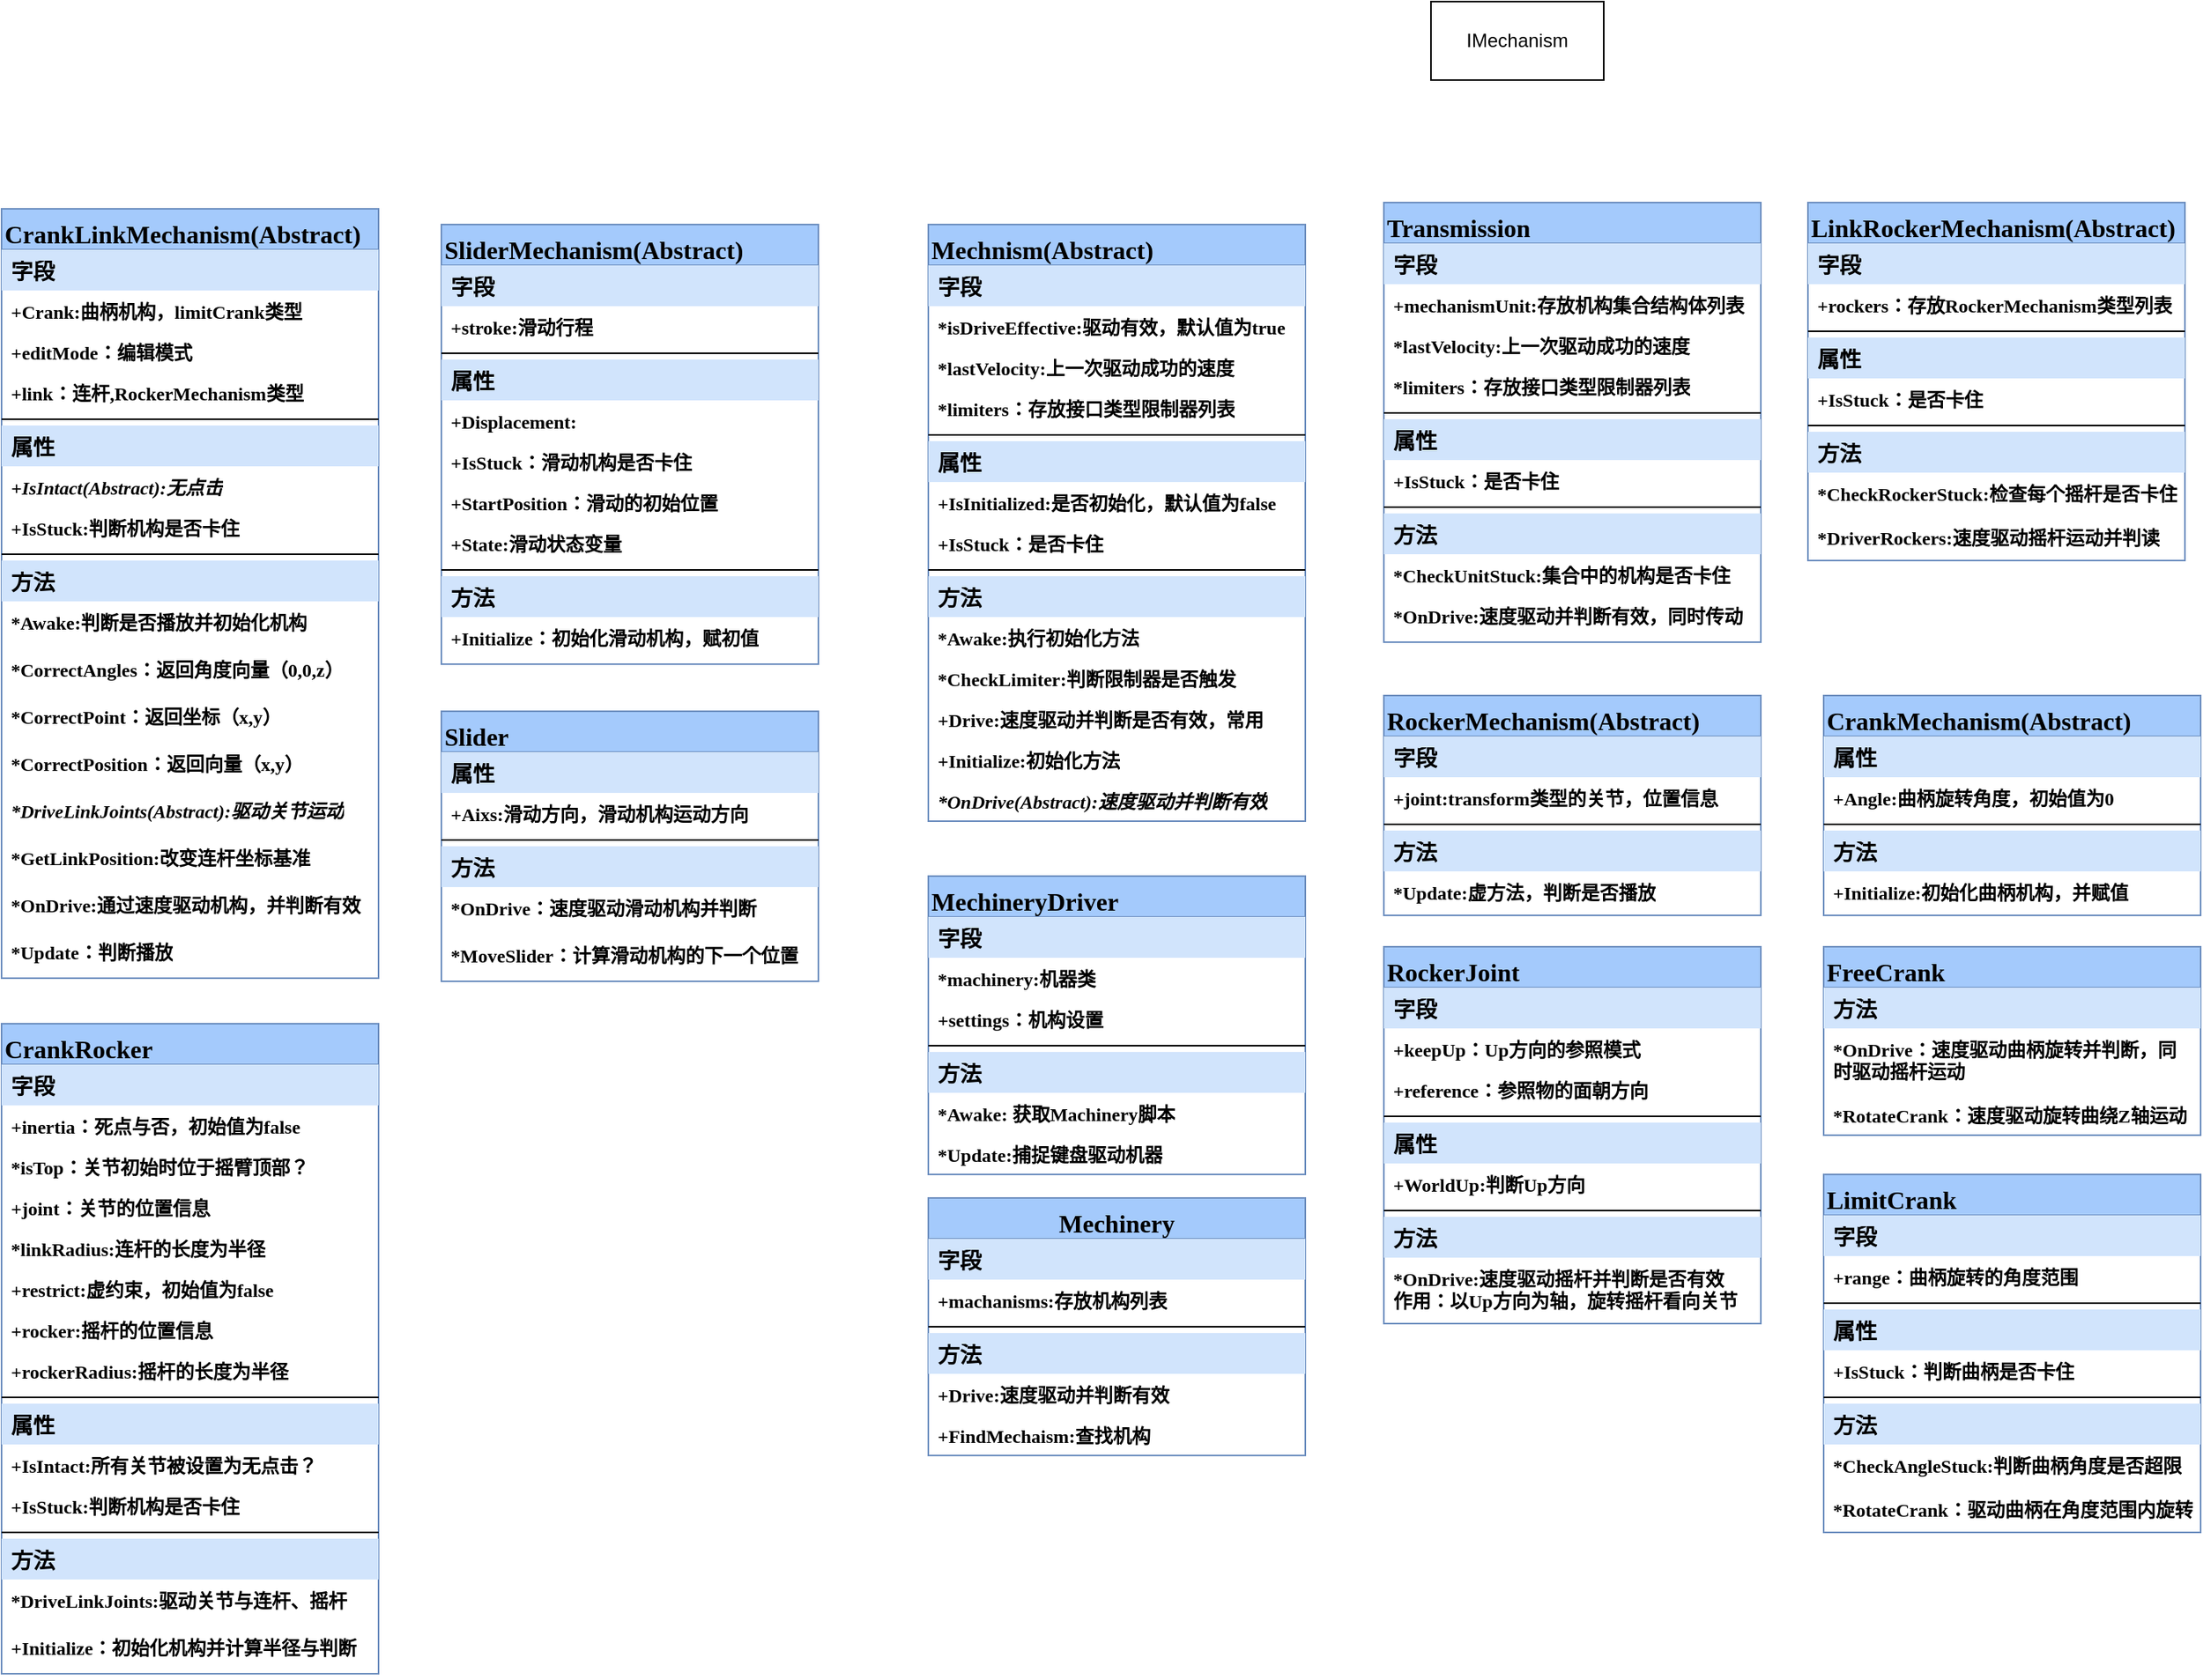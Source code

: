 <mxfile version="21.1.1" type="github">
  <diagram id="C5RBs43oDa-KdzZeNtuy" name="Page-1">
    <mxGraphModel dx="1126" dy="534" grid="1" gridSize="10" guides="1" tooltips="1" connect="1" arrows="1" fold="1" page="1" pageScale="1" pageWidth="1654" pageHeight="1169" background="#ffffff" math="0" shadow="0">
      <root>
        <mxCell id="WIyWlLk6GJQsqaUBKTNV-0" />
        <mxCell id="WIyWlLk6GJQsqaUBKTNV-1" parent="WIyWlLk6GJQsqaUBKTNV-0" />
        <mxCell id="uOz8T9xEKH1gFjkwk_M--5" value="IMechanism" style="html=1;whiteSpace=wrap;labelBackgroundColor=none;rounded=0;" vertex="1" parent="WIyWlLk6GJQsqaUBKTNV-1">
          <mxGeometry x="950" y="28" width="110" height="50" as="geometry" />
        </mxCell>
        <mxCell id="uOz8T9xEKH1gFjkwk_M--12" value="&lt;div style=&quot;font-size: 16px;&quot;&gt;MechineryDriver&lt;/div&gt;" style="swimlane;fontStyle=1;align=left;verticalAlign=top;childLayout=stackLayout;horizontal=1;startSize=26;horizontalStack=0;resizeParent=1;resizeParentMax=0;resizeLast=0;collapsible=1;marginBottom=0;whiteSpace=wrap;html=1;labelBackgroundColor=none;rounded=0;fontSize=16;fontFamily=Times New Roman;labelBorderColor=none;glass=0;fillColor=#A4CAFC;strokeColor=#6c8ebf;" vertex="1" parent="WIyWlLk6GJQsqaUBKTNV-1">
          <mxGeometry x="630" y="585" width="240" height="190" as="geometry">
            <mxRectangle x="840" y="350" width="160" height="30" as="alternateBounds" />
          </mxGeometry>
        </mxCell>
        <mxCell id="uOz8T9xEKH1gFjkwk_M--153" value="字段" style="text;strokeColor=none;fillColor=#D1E4FC;align=left;verticalAlign=top;spacingLeft=4;spacingRight=4;overflow=hidden;rotatable=0;points=[[0,0.5],[1,0.5]];portConstraint=eastwest;whiteSpace=wrap;html=1;labelBackgroundColor=none;rounded=0;fontSize=14;fontFamily=Times New Roman;fontStyle=1;" vertex="1" parent="uOz8T9xEKH1gFjkwk_M--12">
          <mxGeometry y="26" width="240" height="26" as="geometry" />
        </mxCell>
        <mxCell id="uOz8T9xEKH1gFjkwk_M--109" value="&lt;font style=&quot;font-size: 12px;&quot;&gt;*machinery:机器类&lt;/font&gt;" style="text;strokeColor=none;fillColor=none;align=left;verticalAlign=top;spacingLeft=4;spacingRight=4;overflow=hidden;rotatable=0;points=[[0,0.5],[1,0.5]];portConstraint=eastwest;whiteSpace=wrap;html=1;labelBackgroundColor=none;rounded=0;fontSize=12;fontFamily=Times New Roman;fontStyle=1;" vertex="1" parent="uOz8T9xEKH1gFjkwk_M--12">
          <mxGeometry y="52" width="240" height="26" as="geometry" />
        </mxCell>
        <mxCell id="uOz8T9xEKH1gFjkwk_M--13" value="&lt;font style=&quot;font-size: 12px;&quot;&gt;+settings：机构设置&lt;/font&gt;" style="text;strokeColor=none;fillColor=none;align=left;verticalAlign=top;spacingLeft=4;spacingRight=4;overflow=hidden;rotatable=0;points=[[0,0.5],[1,0.5]];portConstraint=eastwest;whiteSpace=wrap;html=1;labelBackgroundColor=none;rounded=0;fontSize=12;fontFamily=Times New Roman;fontStyle=1;" vertex="1" parent="uOz8T9xEKH1gFjkwk_M--12">
          <mxGeometry y="78" width="240" height="26" as="geometry" />
        </mxCell>
        <mxCell id="uOz8T9xEKH1gFjkwk_M--14" value="" style="line;strokeWidth=1;fillColor=none;align=left;verticalAlign=middle;spacingTop=-1;spacingLeft=3;spacingRight=3;rotatable=0;labelPosition=right;points=[];portConstraint=eastwest;labelBackgroundColor=none;rounded=0;fontSize=12;fontFamily=Times New Roman;fontStyle=0;labelBorderColor=none;" vertex="1" parent="uOz8T9xEKH1gFjkwk_M--12">
          <mxGeometry y="104" width="240" height="8" as="geometry" />
        </mxCell>
        <mxCell id="uOz8T9xEKH1gFjkwk_M--155" value="方法" style="text;strokeColor=none;fillColor=#D1E4FC;align=left;verticalAlign=top;spacingLeft=4;spacingRight=4;overflow=hidden;rotatable=0;points=[[0,0.5],[1,0.5]];portConstraint=eastwest;whiteSpace=wrap;html=1;labelBackgroundColor=none;rounded=0;fontSize=14;fontFamily=Times New Roman;fontStyle=1;" vertex="1" parent="uOz8T9xEKH1gFjkwk_M--12">
          <mxGeometry y="112" width="240" height="26" as="geometry" />
        </mxCell>
        <mxCell id="uOz8T9xEKH1gFjkwk_M--15" value="*Awake: 获取Machinery脚本" style="text;strokeColor=none;fillColor=none;align=left;verticalAlign=top;spacingLeft=4;spacingRight=4;overflow=hidden;rotatable=0;points=[[0,0.5],[1,0.5]];portConstraint=eastwest;whiteSpace=wrap;html=1;labelBackgroundColor=none;rounded=0;fontSize=12;fontFamily=Times New Roman;fontStyle=1;" vertex="1" parent="uOz8T9xEKH1gFjkwk_M--12">
          <mxGeometry y="138" width="240" height="26" as="geometry" />
        </mxCell>
        <mxCell id="uOz8T9xEKH1gFjkwk_M--111" value="*Update:捕捉键盘驱动机器" style="text;strokeColor=none;fillColor=none;align=left;verticalAlign=top;spacingLeft=4;spacingRight=4;overflow=hidden;rotatable=0;points=[[0,0.5],[1,0.5]];portConstraint=eastwest;whiteSpace=wrap;html=1;labelBackgroundColor=none;rounded=0;fontSize=12;fontFamily=Times New Roman;fontStyle=1;" vertex="1" parent="uOz8T9xEKH1gFjkwk_M--12">
          <mxGeometry y="164" width="240" height="26" as="geometry" />
        </mxCell>
        <mxCell id="uOz8T9xEKH1gFjkwk_M--114" value="&lt;div style=&quot;font-size: 16px;&quot;&gt;Mechinery&lt;/div&gt;" style="swimlane;fontStyle=1;align=center;verticalAlign=top;childLayout=stackLayout;horizontal=1;startSize=26;horizontalStack=0;resizeParent=1;resizeParentMax=0;resizeLast=0;collapsible=1;marginBottom=0;whiteSpace=wrap;html=1;labelBackgroundColor=none;rounded=0;fontSize=16;fontFamily=Times New Roman;labelBorderColor=none;glass=0;fillColor=#A4CAFC;strokeColor=#6c8ebf;" vertex="1" parent="WIyWlLk6GJQsqaUBKTNV-1">
          <mxGeometry x="630" y="790" width="240" height="164" as="geometry">
            <mxRectangle x="840" y="350" width="160" height="30" as="alternateBounds" />
          </mxGeometry>
        </mxCell>
        <mxCell id="uOz8T9xEKH1gFjkwk_M--156" value="字段" style="text;strokeColor=none;fillColor=#D1E4FC;align=left;verticalAlign=top;spacingLeft=4;spacingRight=4;overflow=hidden;rotatable=0;points=[[0,0.5],[1,0.5]];portConstraint=eastwest;whiteSpace=wrap;html=1;labelBackgroundColor=none;rounded=0;fontSize=14;fontFamily=Times New Roman;fontStyle=1;" vertex="1" parent="uOz8T9xEKH1gFjkwk_M--114">
          <mxGeometry y="26" width="240" height="26" as="geometry" />
        </mxCell>
        <mxCell id="uOz8T9xEKH1gFjkwk_M--115" value="&lt;font style=&quot;font-size: 12px;&quot;&gt;+machanisms:存放机构列表&lt;/font&gt;" style="text;strokeColor=none;fillColor=none;align=left;verticalAlign=top;spacingLeft=4;spacingRight=4;overflow=hidden;rotatable=0;points=[[0,0.5],[1,0.5]];portConstraint=eastwest;whiteSpace=wrap;html=1;labelBackgroundColor=none;rounded=0;fontSize=12;fontFamily=Times New Roman;fontStyle=1;" vertex="1" parent="uOz8T9xEKH1gFjkwk_M--114">
          <mxGeometry y="52" width="240" height="26" as="geometry" />
        </mxCell>
        <mxCell id="uOz8T9xEKH1gFjkwk_M--117" value="" style="line;strokeWidth=1;fillColor=none;align=left;verticalAlign=middle;spacingTop=-1;spacingLeft=3;spacingRight=3;rotatable=0;labelPosition=right;points=[];portConstraint=eastwest;labelBackgroundColor=none;rounded=0;fontSize=12;fontFamily=Times New Roman;fontStyle=0;labelBorderColor=none;" vertex="1" parent="uOz8T9xEKH1gFjkwk_M--114">
          <mxGeometry y="78" width="240" height="8" as="geometry" />
        </mxCell>
        <mxCell id="uOz8T9xEKH1gFjkwk_M--157" value="方法" style="text;strokeColor=none;fillColor=#D1E4FC;align=left;verticalAlign=top;spacingLeft=4;spacingRight=4;overflow=hidden;rotatable=0;points=[[0,0.5],[1,0.5]];portConstraint=eastwest;whiteSpace=wrap;html=1;labelBackgroundColor=none;rounded=0;fontSize=14;fontFamily=Times New Roman;fontStyle=1;" vertex="1" parent="uOz8T9xEKH1gFjkwk_M--114">
          <mxGeometry y="86" width="240" height="26" as="geometry" />
        </mxCell>
        <mxCell id="uOz8T9xEKH1gFjkwk_M--118" value="+Drive:速度驱动并判断有效" style="text;strokeColor=none;fillColor=none;align=left;verticalAlign=top;spacingLeft=4;spacingRight=4;overflow=hidden;rotatable=0;points=[[0,0.5],[1,0.5]];portConstraint=eastwest;whiteSpace=wrap;html=1;labelBackgroundColor=none;rounded=0;fontSize=12;fontFamily=Times New Roman;fontStyle=1;" vertex="1" parent="uOz8T9xEKH1gFjkwk_M--114">
          <mxGeometry y="112" width="240" height="26" as="geometry" />
        </mxCell>
        <mxCell id="uOz8T9xEKH1gFjkwk_M--119" value="+FindMechaism:查找机构" style="text;strokeColor=none;fillColor=none;align=left;verticalAlign=top;spacingLeft=4;spacingRight=4;overflow=hidden;rotatable=0;points=[[0,0.5],[1,0.5]];portConstraint=eastwest;whiteSpace=wrap;html=1;labelBackgroundColor=none;rounded=0;fontSize=12;fontFamily=Times New Roman;fontStyle=1;" vertex="1" parent="uOz8T9xEKH1gFjkwk_M--114">
          <mxGeometry y="138" width="240" height="26" as="geometry" />
        </mxCell>
        <mxCell id="uOz8T9xEKH1gFjkwk_M--120" value="Mechnism(Abstract)" style="swimlane;fontStyle=1;align=left;verticalAlign=top;childLayout=stackLayout;horizontal=1;startSize=26;horizontalStack=0;resizeParent=1;resizeParentMax=0;resizeLast=0;collapsible=1;marginBottom=0;whiteSpace=wrap;html=1;labelBackgroundColor=none;rounded=0;fontSize=16;fontFamily=Times New Roman;labelBorderColor=none;glass=0;fillColor=#A4CAFC;strokeColor=#6c8ebf;" vertex="1" parent="WIyWlLk6GJQsqaUBKTNV-1">
          <mxGeometry x="630" y="170" width="240" height="380" as="geometry">
            <mxRectangle x="630" y="170" width="160" height="30" as="alternateBounds" />
          </mxGeometry>
        </mxCell>
        <mxCell id="uOz8T9xEKH1gFjkwk_M--129" value="字段" style="text;strokeColor=none;fillColor=#D1E4FC;align=left;verticalAlign=top;spacingLeft=4;spacingRight=4;overflow=hidden;rotatable=0;points=[[0,0.5],[1,0.5]];portConstraint=eastwest;whiteSpace=wrap;html=1;labelBackgroundColor=none;rounded=0;fontSize=14;fontFamily=Times New Roman;fontStyle=1;" vertex="1" parent="uOz8T9xEKH1gFjkwk_M--120">
          <mxGeometry y="26" width="240" height="26" as="geometry" />
        </mxCell>
        <mxCell id="uOz8T9xEKH1gFjkwk_M--121" value="*isDriveEffective:驱动有效，默认值为true" style="text;strokeColor=none;fillColor=none;align=left;verticalAlign=top;spacingLeft=4;spacingRight=4;overflow=hidden;rotatable=0;points=[[0,0.5],[1,0.5]];portConstraint=eastwest;whiteSpace=wrap;html=1;labelBackgroundColor=none;rounded=0;fontSize=12;fontFamily=Times New Roman;fontStyle=1;" vertex="1" parent="uOz8T9xEKH1gFjkwk_M--120">
          <mxGeometry y="52" width="240" height="26" as="geometry" />
        </mxCell>
        <mxCell id="uOz8T9xEKH1gFjkwk_M--125" value="*lastVelocity:上一次驱动成功的速度" style="text;strokeColor=none;fillColor=none;align=left;verticalAlign=top;spacingLeft=4;spacingRight=4;overflow=hidden;rotatable=0;points=[[0,0.5],[1,0.5]];portConstraint=eastwest;whiteSpace=wrap;html=1;labelBackgroundColor=none;rounded=0;fontSize=12;fontFamily=Times New Roman;fontStyle=1;" vertex="1" parent="uOz8T9xEKH1gFjkwk_M--120">
          <mxGeometry y="78" width="240" height="26" as="geometry" />
        </mxCell>
        <mxCell id="uOz8T9xEKH1gFjkwk_M--126" value="*limiters：存放接口类型限制器列表" style="text;strokeColor=none;fillColor=none;align=left;verticalAlign=top;spacingLeft=4;spacingRight=4;overflow=hidden;rotatable=0;points=[[0,0.5],[1,0.5]];portConstraint=eastwest;whiteSpace=wrap;html=1;labelBackgroundColor=none;rounded=0;fontSize=12;fontFamily=Times New Roman;fontStyle=1;" vertex="1" parent="uOz8T9xEKH1gFjkwk_M--120">
          <mxGeometry y="104" width="240" height="26" as="geometry" />
        </mxCell>
        <mxCell id="uOz8T9xEKH1gFjkwk_M--122" value="" style="line;strokeWidth=1;fillColor=none;align=left;verticalAlign=middle;spacingTop=-1;spacingLeft=3;spacingRight=3;rotatable=0;labelPosition=right;points=[];portConstraint=eastwest;labelBackgroundColor=none;rounded=0;fontSize=12;fontFamily=Times New Roman;fontStyle=0;labelBorderColor=none;" vertex="1" parent="uOz8T9xEKH1gFjkwk_M--120">
          <mxGeometry y="130" width="240" height="8" as="geometry" />
        </mxCell>
        <mxCell id="uOz8T9xEKH1gFjkwk_M--130" value="属性" style="text;strokeColor=none;fillColor=#D1E4FC;align=left;verticalAlign=top;spacingLeft=4;spacingRight=4;overflow=hidden;rotatable=0;points=[[0,0.5],[1,0.5]];portConstraint=eastwest;whiteSpace=wrap;html=1;labelBackgroundColor=none;rounded=0;fontSize=14;fontFamily=Times New Roman;fontStyle=1;" vertex="1" parent="uOz8T9xEKH1gFjkwk_M--120">
          <mxGeometry y="138" width="240" height="26" as="geometry" />
        </mxCell>
        <mxCell id="uOz8T9xEKH1gFjkwk_M--123" value="+IsInitialized:是否初始化，默认值为false" style="text;strokeColor=none;fillColor=none;align=left;verticalAlign=top;spacingLeft=4;spacingRight=4;overflow=hidden;rotatable=0;points=[[0,0.5],[1,0.5]];portConstraint=eastwest;whiteSpace=wrap;html=1;labelBackgroundColor=none;rounded=0;fontSize=12;fontFamily=Times New Roman;fontStyle=1;" vertex="1" parent="uOz8T9xEKH1gFjkwk_M--120">
          <mxGeometry y="164" width="240" height="26" as="geometry" />
        </mxCell>
        <mxCell id="uOz8T9xEKH1gFjkwk_M--128" value="+IsStuck：是否卡住" style="text;strokeColor=none;fillColor=none;align=left;verticalAlign=top;spacingLeft=4;spacingRight=4;overflow=hidden;rotatable=0;points=[[0,0.5],[1,0.5]];portConstraint=eastwest;whiteSpace=wrap;html=1;labelBackgroundColor=none;rounded=0;fontSize=12;fontFamily=Times New Roman;fontStyle=1;" vertex="1" parent="uOz8T9xEKH1gFjkwk_M--120">
          <mxGeometry y="190" width="240" height="26" as="geometry" />
        </mxCell>
        <mxCell id="uOz8T9xEKH1gFjkwk_M--127" value="" style="line;strokeWidth=1;fillColor=none;align=left;verticalAlign=middle;spacingTop=-1;spacingLeft=3;spacingRight=3;rotatable=0;labelPosition=right;points=[];portConstraint=eastwest;labelBackgroundColor=none;rounded=0;fontSize=12;fontFamily=Times New Roman;fontStyle=0;labelBorderColor=none;" vertex="1" parent="uOz8T9xEKH1gFjkwk_M--120">
          <mxGeometry y="216" width="240" height="8" as="geometry" />
        </mxCell>
        <mxCell id="uOz8T9xEKH1gFjkwk_M--131" value="方法" style="text;strokeColor=none;fillColor=#D1E4FC;align=left;verticalAlign=top;spacingLeft=4;spacingRight=4;overflow=hidden;rotatable=0;points=[[0,0.5],[1,0.5]];portConstraint=eastwest;whiteSpace=wrap;html=1;labelBackgroundColor=none;rounded=0;fontSize=14;fontFamily=Times New Roman;fontStyle=1;" vertex="1" parent="uOz8T9xEKH1gFjkwk_M--120">
          <mxGeometry y="224" width="240" height="26" as="geometry" />
        </mxCell>
        <mxCell id="uOz8T9xEKH1gFjkwk_M--124" value="*Awake:执行初始化方法" style="text;strokeColor=none;fillColor=none;align=left;verticalAlign=top;spacingLeft=4;spacingRight=4;overflow=hidden;rotatable=0;points=[[0,0.5],[1,0.5]];portConstraint=eastwest;whiteSpace=wrap;html=1;labelBackgroundColor=none;rounded=0;fontSize=12;fontFamily=Times New Roman;fontStyle=1;" vertex="1" parent="uOz8T9xEKH1gFjkwk_M--120">
          <mxGeometry y="250" width="240" height="26" as="geometry" />
        </mxCell>
        <mxCell id="uOz8T9xEKH1gFjkwk_M--132" value="*CheckLimiter:判断限制器是否触发" style="text;strokeColor=none;fillColor=none;align=left;verticalAlign=top;spacingLeft=4;spacingRight=4;overflow=hidden;rotatable=0;points=[[0,0.5],[1,0.5]];portConstraint=eastwest;whiteSpace=wrap;html=1;labelBackgroundColor=none;rounded=0;fontSize=12;fontFamily=Times New Roman;fontStyle=1;" vertex="1" parent="uOz8T9xEKH1gFjkwk_M--120">
          <mxGeometry y="276" width="240" height="26" as="geometry" />
        </mxCell>
        <mxCell id="uOz8T9xEKH1gFjkwk_M--133" value="+Drive:速度驱动并判断是否有效，常用" style="text;strokeColor=none;fillColor=none;align=left;verticalAlign=top;spacingLeft=4;spacingRight=4;overflow=hidden;rotatable=0;points=[[0,0.5],[1,0.5]];portConstraint=eastwest;whiteSpace=wrap;html=1;labelBackgroundColor=none;rounded=0;fontSize=12;fontFamily=Times New Roman;fontStyle=1;" vertex="1" parent="uOz8T9xEKH1gFjkwk_M--120">
          <mxGeometry y="302" width="240" height="26" as="geometry" />
        </mxCell>
        <mxCell id="uOz8T9xEKH1gFjkwk_M--134" value="+Initialize:初始化方法" style="text;strokeColor=none;fillColor=none;align=left;verticalAlign=top;spacingLeft=4;spacingRight=4;overflow=hidden;rotatable=0;points=[[0,0.5],[1,0.5]];portConstraint=eastwest;whiteSpace=wrap;html=1;labelBackgroundColor=none;rounded=0;fontSize=12;fontFamily=Times New Roman;fontStyle=1;" vertex="1" parent="uOz8T9xEKH1gFjkwk_M--120">
          <mxGeometry y="328" width="240" height="26" as="geometry" />
        </mxCell>
        <mxCell id="uOz8T9xEKH1gFjkwk_M--135" value="*OnDrive(Abstract):速度驱动并判断有效" style="text;strokeColor=none;fillColor=none;align=left;verticalAlign=top;spacingLeft=4;spacingRight=4;overflow=hidden;rotatable=0;points=[[0,0.5],[1,0.5]];portConstraint=eastwest;whiteSpace=wrap;html=1;labelBackgroundColor=none;rounded=0;fontSize=12;fontFamily=Times New Roman;fontStyle=3;" vertex="1" parent="uOz8T9xEKH1gFjkwk_M--120">
          <mxGeometry y="354" width="240" height="26" as="geometry" />
        </mxCell>
        <mxCell id="uOz8T9xEKH1gFjkwk_M--137" value="Transmission" style="swimlane;fontStyle=1;align=left;verticalAlign=top;childLayout=stackLayout;horizontal=1;startSize=26;horizontalStack=0;resizeParent=1;resizeParentMax=0;resizeLast=0;collapsible=1;marginBottom=0;whiteSpace=wrap;html=1;labelBackgroundColor=none;rounded=0;fontSize=16;fontFamily=Times New Roman;labelBorderColor=none;glass=0;fillColor=#A4CAFC;strokeColor=#6c8ebf;" vertex="1" parent="WIyWlLk6GJQsqaUBKTNV-1">
          <mxGeometry x="920" y="156" width="240" height="280" as="geometry">
            <mxRectangle x="630" y="170" width="160" height="30" as="alternateBounds" />
          </mxGeometry>
        </mxCell>
        <mxCell id="uOz8T9xEKH1gFjkwk_M--138" value="字段" style="text;strokeColor=none;fillColor=#D1E4FC;align=left;verticalAlign=top;spacingLeft=4;spacingRight=4;overflow=hidden;rotatable=0;points=[[0,0.5],[1,0.5]];portConstraint=eastwest;whiteSpace=wrap;html=1;labelBackgroundColor=none;rounded=0;fontSize=14;fontFamily=Times New Roman;fontStyle=1;" vertex="1" parent="uOz8T9xEKH1gFjkwk_M--137">
          <mxGeometry y="26" width="240" height="26" as="geometry" />
        </mxCell>
        <mxCell id="uOz8T9xEKH1gFjkwk_M--139" value="+mechanismUnit:存放机构集合结构体列表" style="text;strokeColor=none;fillColor=none;align=left;verticalAlign=top;spacingLeft=4;spacingRight=4;overflow=hidden;rotatable=0;points=[[0,0.5],[1,0.5]];portConstraint=eastwest;whiteSpace=wrap;html=1;labelBackgroundColor=none;rounded=0;fontSize=12;fontFamily=Times New Roman;fontStyle=1;" vertex="1" parent="uOz8T9xEKH1gFjkwk_M--137">
          <mxGeometry y="52" width="240" height="26" as="geometry" />
        </mxCell>
        <mxCell id="uOz8T9xEKH1gFjkwk_M--140" value="*lastVelocity:上一次驱动成功的速度" style="text;strokeColor=none;fillColor=none;align=left;verticalAlign=top;spacingLeft=4;spacingRight=4;overflow=hidden;rotatable=0;points=[[0,0.5],[1,0.5]];portConstraint=eastwest;whiteSpace=wrap;html=1;labelBackgroundColor=none;rounded=0;fontSize=12;fontFamily=Times New Roman;fontStyle=1;" vertex="1" parent="uOz8T9xEKH1gFjkwk_M--137">
          <mxGeometry y="78" width="240" height="26" as="geometry" />
        </mxCell>
        <mxCell id="uOz8T9xEKH1gFjkwk_M--141" value="*limiters：存放接口类型限制器列表" style="text;strokeColor=none;fillColor=none;align=left;verticalAlign=top;spacingLeft=4;spacingRight=4;overflow=hidden;rotatable=0;points=[[0,0.5],[1,0.5]];portConstraint=eastwest;whiteSpace=wrap;html=1;labelBackgroundColor=none;rounded=0;fontSize=12;fontFamily=Times New Roman;fontStyle=1;" vertex="1" parent="uOz8T9xEKH1gFjkwk_M--137">
          <mxGeometry y="104" width="240" height="26" as="geometry" />
        </mxCell>
        <mxCell id="uOz8T9xEKH1gFjkwk_M--142" value="" style="line;strokeWidth=1;fillColor=none;align=left;verticalAlign=middle;spacingTop=-1;spacingLeft=3;spacingRight=3;rotatable=0;labelPosition=right;points=[];portConstraint=eastwest;labelBackgroundColor=none;rounded=0;fontSize=12;fontFamily=Times New Roman;fontStyle=0;labelBorderColor=none;" vertex="1" parent="uOz8T9xEKH1gFjkwk_M--137">
          <mxGeometry y="130" width="240" height="8" as="geometry" />
        </mxCell>
        <mxCell id="uOz8T9xEKH1gFjkwk_M--143" value="属性" style="text;strokeColor=none;fillColor=#D1E4FC;align=left;verticalAlign=top;spacingLeft=4;spacingRight=4;overflow=hidden;rotatable=0;points=[[0,0.5],[1,0.5]];portConstraint=eastwest;whiteSpace=wrap;html=1;labelBackgroundColor=none;rounded=0;fontSize=14;fontFamily=Times New Roman;fontStyle=1;" vertex="1" parent="uOz8T9xEKH1gFjkwk_M--137">
          <mxGeometry y="138" width="240" height="26" as="geometry" />
        </mxCell>
        <mxCell id="uOz8T9xEKH1gFjkwk_M--145" value="+IsStuck：是否卡住" style="text;strokeColor=none;fillColor=none;align=left;verticalAlign=top;spacingLeft=4;spacingRight=4;overflow=hidden;rotatable=0;points=[[0,0.5],[1,0.5]];portConstraint=eastwest;whiteSpace=wrap;html=1;labelBackgroundColor=none;rounded=0;fontSize=12;fontFamily=Times New Roman;fontStyle=1;" vertex="1" parent="uOz8T9xEKH1gFjkwk_M--137">
          <mxGeometry y="164" width="240" height="26" as="geometry" />
        </mxCell>
        <mxCell id="uOz8T9xEKH1gFjkwk_M--146" value="" style="line;strokeWidth=1;fillColor=none;align=left;verticalAlign=middle;spacingTop=-1;spacingLeft=3;spacingRight=3;rotatable=0;labelPosition=right;points=[];portConstraint=eastwest;labelBackgroundColor=none;rounded=0;fontSize=12;fontFamily=Times New Roman;fontStyle=0;labelBorderColor=none;" vertex="1" parent="uOz8T9xEKH1gFjkwk_M--137">
          <mxGeometry y="190" width="240" height="8" as="geometry" />
        </mxCell>
        <mxCell id="uOz8T9xEKH1gFjkwk_M--147" value="方法" style="text;strokeColor=none;fillColor=#D1E4FC;align=left;verticalAlign=top;spacingLeft=4;spacingRight=4;overflow=hidden;rotatable=0;points=[[0,0.5],[1,0.5]];portConstraint=eastwest;whiteSpace=wrap;html=1;labelBackgroundColor=none;rounded=0;fontSize=14;fontFamily=Times New Roman;fontStyle=1;" vertex="1" parent="uOz8T9xEKH1gFjkwk_M--137">
          <mxGeometry y="198" width="240" height="26" as="geometry" />
        </mxCell>
        <mxCell id="uOz8T9xEKH1gFjkwk_M--149" value="*CheckUnitStuck:集合中的机构是否卡住" style="text;strokeColor=none;fillColor=none;align=left;verticalAlign=top;spacingLeft=4;spacingRight=4;overflow=hidden;rotatable=0;points=[[0,0.5],[1,0.5]];portConstraint=eastwest;whiteSpace=wrap;html=1;labelBackgroundColor=none;rounded=0;fontSize=12;fontFamily=Times New Roman;fontStyle=1;" vertex="1" parent="uOz8T9xEKH1gFjkwk_M--137">
          <mxGeometry y="224" width="240" height="26" as="geometry" />
        </mxCell>
        <mxCell id="uOz8T9xEKH1gFjkwk_M--152" value="*OnDrive:速度驱动并判断有效，同时传动" style="text;strokeColor=none;fillColor=none;align=left;verticalAlign=top;spacingLeft=4;spacingRight=4;overflow=hidden;rotatable=0;points=[[0,0.5],[1,0.5]];portConstraint=eastwest;whiteSpace=wrap;html=1;labelBackgroundColor=none;rounded=0;fontSize=12;fontFamily=Times New Roman;fontStyle=1;" vertex="1" parent="uOz8T9xEKH1gFjkwk_M--137">
          <mxGeometry y="250" width="240" height="30" as="geometry" />
        </mxCell>
        <mxCell id="uOz8T9xEKH1gFjkwk_M--161" value="RockerMechanism(Abstract)" style="swimlane;fontStyle=1;align=left;verticalAlign=top;childLayout=stackLayout;horizontal=1;startSize=26;horizontalStack=0;resizeParent=1;resizeParentMax=0;resizeLast=0;collapsible=1;marginBottom=0;whiteSpace=wrap;html=1;labelBackgroundColor=none;rounded=0;fontSize=16;fontFamily=Times New Roman;labelBorderColor=none;glass=0;fillColor=#A4CAFC;strokeColor=#6c8ebf;" vertex="1" parent="WIyWlLk6GJQsqaUBKTNV-1">
          <mxGeometry x="920" y="470" width="240" height="140" as="geometry">
            <mxRectangle x="630" y="170" width="160" height="30" as="alternateBounds" />
          </mxGeometry>
        </mxCell>
        <mxCell id="uOz8T9xEKH1gFjkwk_M--162" value="字段" style="text;strokeColor=none;fillColor=#D1E4FC;align=left;verticalAlign=top;spacingLeft=4;spacingRight=4;overflow=hidden;rotatable=0;points=[[0,0.5],[1,0.5]];portConstraint=eastwest;whiteSpace=wrap;html=1;labelBackgroundColor=none;rounded=0;fontSize=14;fontFamily=Times New Roman;fontStyle=1;" vertex="1" parent="uOz8T9xEKH1gFjkwk_M--161">
          <mxGeometry y="26" width="240" height="26" as="geometry" />
        </mxCell>
        <mxCell id="uOz8T9xEKH1gFjkwk_M--163" value="+joint:transform类型的关节，位置信息" style="text;strokeColor=none;fillColor=none;align=left;verticalAlign=top;spacingLeft=4;spacingRight=4;overflow=hidden;rotatable=0;points=[[0,0.5],[1,0.5]];portConstraint=eastwest;whiteSpace=wrap;html=1;labelBackgroundColor=none;rounded=0;fontSize=12;fontFamily=Times New Roman;fontStyle=1;" vertex="1" parent="uOz8T9xEKH1gFjkwk_M--161">
          <mxGeometry y="52" width="240" height="26" as="geometry" />
        </mxCell>
        <mxCell id="uOz8T9xEKH1gFjkwk_M--166" value="" style="line;strokeWidth=1;fillColor=none;align=left;verticalAlign=middle;spacingTop=-1;spacingLeft=3;spacingRight=3;rotatable=0;labelPosition=right;points=[];portConstraint=eastwest;labelBackgroundColor=none;rounded=0;fontSize=12;fontFamily=Times New Roman;fontStyle=0;labelBorderColor=none;" vertex="1" parent="uOz8T9xEKH1gFjkwk_M--161">
          <mxGeometry y="78" width="240" height="8" as="geometry" />
        </mxCell>
        <mxCell id="uOz8T9xEKH1gFjkwk_M--171" value="方法" style="text;strokeColor=none;fillColor=#D1E4FC;align=left;verticalAlign=top;spacingLeft=4;spacingRight=4;overflow=hidden;rotatable=0;points=[[0,0.5],[1,0.5]];portConstraint=eastwest;whiteSpace=wrap;html=1;labelBackgroundColor=none;rounded=0;fontSize=14;fontFamily=Times New Roman;fontStyle=1;" vertex="1" parent="uOz8T9xEKH1gFjkwk_M--161">
          <mxGeometry y="86" width="240" height="26" as="geometry" />
        </mxCell>
        <mxCell id="uOz8T9xEKH1gFjkwk_M--176" value="*Update:虚方法，判断是否播放" style="text;strokeColor=none;fillColor=none;align=left;verticalAlign=top;spacingLeft=4;spacingRight=4;overflow=hidden;rotatable=0;points=[[0,0.5],[1,0.5]];portConstraint=eastwest;whiteSpace=wrap;html=1;labelBackgroundColor=none;rounded=0;fontSize=12;fontFamily=Times New Roman;fontStyle=1;" vertex="1" parent="uOz8T9xEKH1gFjkwk_M--161">
          <mxGeometry y="112" width="240" height="28" as="geometry" />
        </mxCell>
        <mxCell id="uOz8T9xEKH1gFjkwk_M--183" value="RockerJoint" style="swimlane;fontStyle=1;align=left;verticalAlign=top;childLayout=stackLayout;horizontal=1;startSize=26;horizontalStack=0;resizeParent=1;resizeParentMax=0;resizeLast=0;collapsible=1;marginBottom=0;whiteSpace=wrap;html=1;labelBackgroundColor=none;rounded=0;fontSize=16;fontFamily=Times New Roman;labelBorderColor=none;glass=0;fillColor=#A4CAFC;strokeColor=#6c8ebf;" vertex="1" parent="WIyWlLk6GJQsqaUBKTNV-1">
          <mxGeometry x="920" y="630" width="240" height="240" as="geometry">
            <mxRectangle x="630" y="170" width="160" height="30" as="alternateBounds" />
          </mxGeometry>
        </mxCell>
        <mxCell id="uOz8T9xEKH1gFjkwk_M--184" value="字段" style="text;strokeColor=none;fillColor=#D1E4FC;align=left;verticalAlign=top;spacingLeft=4;spacingRight=4;overflow=hidden;rotatable=0;points=[[0,0.5],[1,0.5]];portConstraint=eastwest;whiteSpace=wrap;html=1;labelBackgroundColor=none;rounded=0;fontSize=14;fontFamily=Times New Roman;fontStyle=1;" vertex="1" parent="uOz8T9xEKH1gFjkwk_M--183">
          <mxGeometry y="26" width="240" height="26" as="geometry" />
        </mxCell>
        <mxCell id="uOz8T9xEKH1gFjkwk_M--185" value="&lt;div&gt;+keepUp：Up方向的参照模式&lt;/div&gt;" style="text;strokeColor=none;fillColor=none;align=left;verticalAlign=top;spacingLeft=4;spacingRight=4;overflow=hidden;rotatable=0;points=[[0,0.5],[1,0.5]];portConstraint=eastwest;whiteSpace=wrap;html=1;labelBackgroundColor=none;rounded=0;fontSize=12;fontFamily=Times New Roman;fontStyle=1;" vertex="1" parent="uOz8T9xEKH1gFjkwk_M--183">
          <mxGeometry y="52" width="240" height="26" as="geometry" />
        </mxCell>
        <mxCell id="uOz8T9xEKH1gFjkwk_M--186" value="+reference：参照物的面朝方向" style="text;strokeColor=none;fillColor=none;align=left;verticalAlign=top;spacingLeft=4;spacingRight=4;overflow=hidden;rotatable=0;points=[[0,0.5],[1,0.5]];portConstraint=eastwest;whiteSpace=wrap;html=1;labelBackgroundColor=none;rounded=0;fontSize=12;fontFamily=Times New Roman;fontStyle=1;" vertex="1" parent="uOz8T9xEKH1gFjkwk_M--183">
          <mxGeometry y="78" width="240" height="26" as="geometry" />
        </mxCell>
        <mxCell id="uOz8T9xEKH1gFjkwk_M--188" value="" style="line;strokeWidth=1;fillColor=none;align=left;verticalAlign=middle;spacingTop=-1;spacingLeft=3;spacingRight=3;rotatable=0;labelPosition=right;points=[];portConstraint=eastwest;labelBackgroundColor=none;rounded=0;fontSize=12;fontFamily=Times New Roman;fontStyle=0;labelBorderColor=none;" vertex="1" parent="uOz8T9xEKH1gFjkwk_M--183">
          <mxGeometry y="104" width="240" height="8" as="geometry" />
        </mxCell>
        <mxCell id="uOz8T9xEKH1gFjkwk_M--189" value="属性" style="text;strokeColor=none;fillColor=#D1E4FC;align=left;verticalAlign=top;spacingLeft=4;spacingRight=4;overflow=hidden;rotatable=0;points=[[0,0.5],[1,0.5]];portConstraint=eastwest;whiteSpace=wrap;html=1;labelBackgroundColor=none;rounded=0;fontSize=14;fontFamily=Times New Roman;fontStyle=1;" vertex="1" parent="uOz8T9xEKH1gFjkwk_M--183">
          <mxGeometry y="112" width="240" height="26" as="geometry" />
        </mxCell>
        <mxCell id="uOz8T9xEKH1gFjkwk_M--190" value="+WorldUp:判断Up方向" style="text;strokeColor=none;fillColor=none;align=left;verticalAlign=top;spacingLeft=4;spacingRight=4;overflow=hidden;rotatable=0;points=[[0,0.5],[1,0.5]];portConstraint=eastwest;whiteSpace=wrap;html=1;labelBackgroundColor=none;rounded=0;fontSize=12;fontFamily=Times New Roman;fontStyle=1;" vertex="1" parent="uOz8T9xEKH1gFjkwk_M--183">
          <mxGeometry y="138" width="240" height="26" as="geometry" />
        </mxCell>
        <mxCell id="uOz8T9xEKH1gFjkwk_M--191" value="" style="line;strokeWidth=1;fillColor=none;align=left;verticalAlign=middle;spacingTop=-1;spacingLeft=3;spacingRight=3;rotatable=0;labelPosition=right;points=[];portConstraint=eastwest;labelBackgroundColor=none;rounded=0;fontSize=12;fontFamily=Times New Roman;fontStyle=0;labelBorderColor=none;" vertex="1" parent="uOz8T9xEKH1gFjkwk_M--183">
          <mxGeometry y="164" width="240" height="8" as="geometry" />
        </mxCell>
        <mxCell id="uOz8T9xEKH1gFjkwk_M--192" value="方法" style="text;strokeColor=none;fillColor=#D1E4FC;align=left;verticalAlign=top;spacingLeft=4;spacingRight=4;overflow=hidden;rotatable=0;points=[[0,0.5],[1,0.5]];portConstraint=eastwest;whiteSpace=wrap;html=1;labelBackgroundColor=none;rounded=0;fontSize=14;fontFamily=Times New Roman;fontStyle=1;" vertex="1" parent="uOz8T9xEKH1gFjkwk_M--183">
          <mxGeometry y="172" width="240" height="26" as="geometry" />
        </mxCell>
        <mxCell id="uOz8T9xEKH1gFjkwk_M--194" value="&lt;div&gt;*OnDrive:速度驱动摇杆并判断是否有效&lt;/div&gt;&lt;div&gt;作用：以Up方向为轴，旋转摇杆看向关节&lt;/div&gt;" style="text;strokeColor=none;fillColor=none;align=left;verticalAlign=top;spacingLeft=4;spacingRight=4;overflow=hidden;rotatable=0;points=[[0,0.5],[1,0.5]];portConstraint=eastwest;whiteSpace=wrap;html=1;labelBackgroundColor=none;rounded=0;fontSize=12;fontFamily=Times New Roman;fontStyle=1;" vertex="1" parent="uOz8T9xEKH1gFjkwk_M--183">
          <mxGeometry y="198" width="240" height="42" as="geometry" />
        </mxCell>
        <mxCell id="uOz8T9xEKH1gFjkwk_M--195" value="LinkRockerMechanism(Abstract)" style="swimlane;fontStyle=1;align=left;verticalAlign=top;childLayout=stackLayout;horizontal=1;startSize=26;horizontalStack=0;resizeParent=1;resizeParentMax=0;resizeLast=0;collapsible=1;marginBottom=0;whiteSpace=wrap;html=1;labelBackgroundColor=none;rounded=0;fontSize=16;fontFamily=Times New Roman;labelBorderColor=none;glass=0;fillColor=#A4CAFC;strokeColor=#6c8ebf;" vertex="1" parent="WIyWlLk6GJQsqaUBKTNV-1">
          <mxGeometry x="1190" y="156" width="240" height="228" as="geometry">
            <mxRectangle x="630" y="170" width="160" height="30" as="alternateBounds" />
          </mxGeometry>
        </mxCell>
        <mxCell id="uOz8T9xEKH1gFjkwk_M--196" value="字段" style="text;strokeColor=none;fillColor=#D1E4FC;align=left;verticalAlign=top;spacingLeft=4;spacingRight=4;overflow=hidden;rotatable=0;points=[[0,0.5],[1,0.5]];portConstraint=eastwest;whiteSpace=wrap;html=1;labelBackgroundColor=none;rounded=0;fontSize=14;fontFamily=Times New Roman;fontStyle=1;" vertex="1" parent="uOz8T9xEKH1gFjkwk_M--195">
          <mxGeometry y="26" width="240" height="26" as="geometry" />
        </mxCell>
        <mxCell id="uOz8T9xEKH1gFjkwk_M--197" value="+rockers：存放RockerMechanism类型列表" style="text;strokeColor=none;fillColor=none;align=left;verticalAlign=top;spacingLeft=4;spacingRight=4;overflow=hidden;rotatable=0;points=[[0,0.5],[1,0.5]];portConstraint=eastwest;whiteSpace=wrap;html=1;labelBackgroundColor=none;rounded=0;fontSize=12;fontFamily=Times New Roman;fontStyle=1;" vertex="1" parent="uOz8T9xEKH1gFjkwk_M--195">
          <mxGeometry y="52" width="240" height="26" as="geometry" />
        </mxCell>
        <mxCell id="uOz8T9xEKH1gFjkwk_M--199" value="" style="line;strokeWidth=1;fillColor=none;align=left;verticalAlign=middle;spacingTop=-1;spacingLeft=3;spacingRight=3;rotatable=0;labelPosition=right;points=[];portConstraint=eastwest;labelBackgroundColor=none;rounded=0;fontSize=12;fontFamily=Times New Roman;fontStyle=0;labelBorderColor=none;" vertex="1" parent="uOz8T9xEKH1gFjkwk_M--195">
          <mxGeometry y="78" width="240" height="8" as="geometry" />
        </mxCell>
        <mxCell id="uOz8T9xEKH1gFjkwk_M--200" value="属性" style="text;strokeColor=none;fillColor=#D1E4FC;align=left;verticalAlign=top;spacingLeft=4;spacingRight=4;overflow=hidden;rotatable=0;points=[[0,0.5],[1,0.5]];portConstraint=eastwest;whiteSpace=wrap;html=1;labelBackgroundColor=none;rounded=0;fontSize=14;fontFamily=Times New Roman;fontStyle=1;" vertex="1" parent="uOz8T9xEKH1gFjkwk_M--195">
          <mxGeometry y="86" width="240" height="26" as="geometry" />
        </mxCell>
        <mxCell id="uOz8T9xEKH1gFjkwk_M--201" value="+IsStuck：是否卡住" style="text;strokeColor=none;fillColor=none;align=left;verticalAlign=top;spacingLeft=4;spacingRight=4;overflow=hidden;rotatable=0;points=[[0,0.5],[1,0.5]];portConstraint=eastwest;whiteSpace=wrap;html=1;labelBackgroundColor=none;rounded=0;fontSize=12;fontFamily=Times New Roman;fontStyle=1;" vertex="1" parent="uOz8T9xEKH1gFjkwk_M--195">
          <mxGeometry y="112" width="240" height="26" as="geometry" />
        </mxCell>
        <mxCell id="uOz8T9xEKH1gFjkwk_M--202" value="" style="line;strokeWidth=1;fillColor=none;align=left;verticalAlign=middle;spacingTop=-1;spacingLeft=3;spacingRight=3;rotatable=0;labelPosition=right;points=[];portConstraint=eastwest;labelBackgroundColor=none;rounded=0;fontSize=12;fontFamily=Times New Roman;fontStyle=0;labelBorderColor=none;" vertex="1" parent="uOz8T9xEKH1gFjkwk_M--195">
          <mxGeometry y="138" width="240" height="8" as="geometry" />
        </mxCell>
        <mxCell id="uOz8T9xEKH1gFjkwk_M--203" value="方法" style="text;strokeColor=none;fillColor=#D1E4FC;align=left;verticalAlign=top;spacingLeft=4;spacingRight=4;overflow=hidden;rotatable=0;points=[[0,0.5],[1,0.5]];portConstraint=eastwest;whiteSpace=wrap;html=1;labelBackgroundColor=none;rounded=0;fontSize=14;fontFamily=Times New Roman;fontStyle=1;" vertex="1" parent="uOz8T9xEKH1gFjkwk_M--195">
          <mxGeometry y="146" width="240" height="26" as="geometry" />
        </mxCell>
        <mxCell id="uOz8T9xEKH1gFjkwk_M--204" value="&lt;div&gt;*CheckRockerStuck:检查每个摇杆是否卡住&lt;/div&gt;" style="text;strokeColor=none;fillColor=none;align=left;verticalAlign=top;spacingLeft=4;spacingRight=4;overflow=hidden;rotatable=0;points=[[0,0.5],[1,0.5]];portConstraint=eastwest;whiteSpace=wrap;html=1;labelBackgroundColor=none;rounded=0;fontSize=12;fontFamily=Times New Roman;fontStyle=1;" vertex="1" parent="uOz8T9xEKH1gFjkwk_M--195">
          <mxGeometry y="172" width="240" height="28" as="geometry" />
        </mxCell>
        <mxCell id="uOz8T9xEKH1gFjkwk_M--205" value="*DriverRockers:速度驱动摇杆运动并判读" style="text;strokeColor=none;fillColor=none;align=left;verticalAlign=top;spacingLeft=4;spacingRight=4;overflow=hidden;rotatable=0;points=[[0,0.5],[1,0.5]];portConstraint=eastwest;whiteSpace=wrap;html=1;labelBackgroundColor=none;rounded=0;fontSize=12;fontFamily=Times New Roman;fontStyle=1;" vertex="1" parent="uOz8T9xEKH1gFjkwk_M--195">
          <mxGeometry y="200" width="240" height="28" as="geometry" />
        </mxCell>
        <mxCell id="uOz8T9xEKH1gFjkwk_M--206" value="CrankMechanism(Abstract)" style="swimlane;fontStyle=1;align=left;verticalAlign=top;childLayout=stackLayout;horizontal=1;startSize=26;horizontalStack=0;resizeParent=1;resizeParentMax=0;resizeLast=0;collapsible=1;marginBottom=0;whiteSpace=wrap;html=1;labelBackgroundColor=none;rounded=0;fontSize=16;fontFamily=Times New Roman;labelBorderColor=none;glass=0;fillColor=#A4CAFC;strokeColor=#6c8ebf;" vertex="1" parent="WIyWlLk6GJQsqaUBKTNV-1">
          <mxGeometry x="1200" y="470" width="240" height="140" as="geometry">
            <mxRectangle x="630" y="170" width="160" height="30" as="alternateBounds" />
          </mxGeometry>
        </mxCell>
        <mxCell id="uOz8T9xEKH1gFjkwk_M--207" value="属性" style="text;strokeColor=none;fillColor=#D1E4FC;align=left;verticalAlign=top;spacingLeft=4;spacingRight=4;overflow=hidden;rotatable=0;points=[[0,0.5],[1,0.5]];portConstraint=eastwest;whiteSpace=wrap;html=1;labelBackgroundColor=none;rounded=0;fontSize=14;fontFamily=Times New Roman;fontStyle=1;" vertex="1" parent="uOz8T9xEKH1gFjkwk_M--206">
          <mxGeometry y="26" width="240" height="26" as="geometry" />
        </mxCell>
        <mxCell id="uOz8T9xEKH1gFjkwk_M--208" value="+Angle:曲柄旋转角度，初始值为0" style="text;strokeColor=none;fillColor=none;align=left;verticalAlign=top;spacingLeft=4;spacingRight=4;overflow=hidden;rotatable=0;points=[[0,0.5],[1,0.5]];portConstraint=eastwest;whiteSpace=wrap;html=1;labelBackgroundColor=none;rounded=0;fontSize=12;fontFamily=Times New Roman;fontStyle=1;" vertex="1" parent="uOz8T9xEKH1gFjkwk_M--206">
          <mxGeometry y="52" width="240" height="26" as="geometry" />
        </mxCell>
        <mxCell id="uOz8T9xEKH1gFjkwk_M--209" value="" style="line;strokeWidth=1;fillColor=none;align=left;verticalAlign=middle;spacingTop=-1;spacingLeft=3;spacingRight=3;rotatable=0;labelPosition=right;points=[];portConstraint=eastwest;labelBackgroundColor=none;rounded=0;fontSize=12;fontFamily=Times New Roman;fontStyle=0;labelBorderColor=none;" vertex="1" parent="uOz8T9xEKH1gFjkwk_M--206">
          <mxGeometry y="78" width="240" height="8" as="geometry" />
        </mxCell>
        <mxCell id="uOz8T9xEKH1gFjkwk_M--210" value="方法" style="text;strokeColor=none;fillColor=#D1E4FC;align=left;verticalAlign=top;spacingLeft=4;spacingRight=4;overflow=hidden;rotatable=0;points=[[0,0.5],[1,0.5]];portConstraint=eastwest;whiteSpace=wrap;html=1;labelBackgroundColor=none;rounded=0;fontSize=14;fontFamily=Times New Roman;fontStyle=1;" vertex="1" parent="uOz8T9xEKH1gFjkwk_M--206">
          <mxGeometry y="86" width="240" height="26" as="geometry" />
        </mxCell>
        <mxCell id="uOz8T9xEKH1gFjkwk_M--211" value="+Initialize:初始化曲柄机构，并赋值" style="text;strokeColor=none;fillColor=none;align=left;verticalAlign=top;spacingLeft=4;spacingRight=4;overflow=hidden;rotatable=0;points=[[0,0.5],[1,0.5]];portConstraint=eastwest;whiteSpace=wrap;html=1;labelBackgroundColor=none;rounded=0;fontSize=12;fontFamily=Times New Roman;fontStyle=1;" vertex="1" parent="uOz8T9xEKH1gFjkwk_M--206">
          <mxGeometry y="112" width="240" height="28" as="geometry" />
        </mxCell>
        <mxCell id="uOz8T9xEKH1gFjkwk_M--212" value="FreeCrank" style="swimlane;fontStyle=1;align=left;verticalAlign=top;childLayout=stackLayout;horizontal=1;startSize=26;horizontalStack=0;resizeParent=1;resizeParentMax=0;resizeLast=0;collapsible=1;marginBottom=0;whiteSpace=wrap;html=1;labelBackgroundColor=none;rounded=0;fontSize=16;fontFamily=Times New Roman;labelBorderColor=none;glass=0;fillColor=#A4CAFC;strokeColor=#6c8ebf;" vertex="1" parent="WIyWlLk6GJQsqaUBKTNV-1">
          <mxGeometry x="1200" y="630" width="240" height="120" as="geometry">
            <mxRectangle x="630" y="170" width="160" height="30" as="alternateBounds" />
          </mxGeometry>
        </mxCell>
        <mxCell id="uOz8T9xEKH1gFjkwk_M--220" value="方法" style="text;strokeColor=none;fillColor=#D1E4FC;align=left;verticalAlign=top;spacingLeft=4;spacingRight=4;overflow=hidden;rotatable=0;points=[[0,0.5],[1,0.5]];portConstraint=eastwest;whiteSpace=wrap;html=1;labelBackgroundColor=none;rounded=0;fontSize=14;fontFamily=Times New Roman;fontStyle=1;" vertex="1" parent="uOz8T9xEKH1gFjkwk_M--212">
          <mxGeometry y="26" width="240" height="26" as="geometry" />
        </mxCell>
        <mxCell id="uOz8T9xEKH1gFjkwk_M--221" value="*OnDrive：速度驱动曲柄旋转并判断，同时驱动摇杆运动" style="text;strokeColor=none;fillColor=none;align=left;verticalAlign=top;spacingLeft=4;spacingRight=4;overflow=hidden;rotatable=0;points=[[0,0.5],[1,0.5]];portConstraint=eastwest;whiteSpace=wrap;html=1;labelBackgroundColor=none;rounded=0;fontSize=12;fontFamily=Times New Roman;fontStyle=1;" vertex="1" parent="uOz8T9xEKH1gFjkwk_M--212">
          <mxGeometry y="52" width="240" height="42" as="geometry" />
        </mxCell>
        <mxCell id="uOz8T9xEKH1gFjkwk_M--222" value="*RotateCrank：速度驱动旋转曲绕Z轴运动" style="text;strokeColor=none;fillColor=none;align=left;verticalAlign=top;spacingLeft=4;spacingRight=4;overflow=hidden;rotatable=0;points=[[0,0.5],[1,0.5]];portConstraint=eastwest;whiteSpace=wrap;html=1;labelBackgroundColor=none;rounded=0;fontSize=12;fontFamily=Times New Roman;fontStyle=1;" vertex="1" parent="uOz8T9xEKH1gFjkwk_M--212">
          <mxGeometry y="94" width="240" height="26" as="geometry" />
        </mxCell>
        <mxCell id="uOz8T9xEKH1gFjkwk_M--223" value="LimitCrank" style="swimlane;fontStyle=1;align=left;verticalAlign=top;childLayout=stackLayout;horizontal=1;startSize=26;horizontalStack=0;resizeParent=1;resizeParentMax=0;resizeLast=0;collapsible=1;marginBottom=0;whiteSpace=wrap;html=1;labelBackgroundColor=none;rounded=0;fontSize=16;fontFamily=Times New Roman;labelBorderColor=none;glass=0;fillColor=#A4CAFC;strokeColor=#6c8ebf;" vertex="1" parent="WIyWlLk6GJQsqaUBKTNV-1">
          <mxGeometry x="1200" y="775" width="240" height="228" as="geometry">
            <mxRectangle x="630" y="170" width="160" height="30" as="alternateBounds" />
          </mxGeometry>
        </mxCell>
        <mxCell id="uOz8T9xEKH1gFjkwk_M--224" value="字段" style="text;strokeColor=none;fillColor=#D1E4FC;align=left;verticalAlign=top;spacingLeft=4;spacingRight=4;overflow=hidden;rotatable=0;points=[[0,0.5],[1,0.5]];portConstraint=eastwest;whiteSpace=wrap;html=1;labelBackgroundColor=none;rounded=0;fontSize=14;fontFamily=Times New Roman;fontStyle=1;" vertex="1" parent="uOz8T9xEKH1gFjkwk_M--223">
          <mxGeometry y="26" width="240" height="26" as="geometry" />
        </mxCell>
        <mxCell id="uOz8T9xEKH1gFjkwk_M--225" value="+range：曲柄旋转的角度范围" style="text;strokeColor=none;fillColor=none;align=left;verticalAlign=top;spacingLeft=4;spacingRight=4;overflow=hidden;rotatable=0;points=[[0,0.5],[1,0.5]];portConstraint=eastwest;whiteSpace=wrap;html=1;labelBackgroundColor=none;rounded=0;fontSize=12;fontFamily=Times New Roman;fontStyle=1;" vertex="1" parent="uOz8T9xEKH1gFjkwk_M--223">
          <mxGeometry y="52" width="240" height="26" as="geometry" />
        </mxCell>
        <mxCell id="uOz8T9xEKH1gFjkwk_M--227" value="" style="line;strokeWidth=1;fillColor=none;align=left;verticalAlign=middle;spacingTop=-1;spacingLeft=3;spacingRight=3;rotatable=0;labelPosition=right;points=[];portConstraint=eastwest;labelBackgroundColor=none;rounded=0;fontSize=12;fontFamily=Times New Roman;fontStyle=0;labelBorderColor=none;" vertex="1" parent="uOz8T9xEKH1gFjkwk_M--223">
          <mxGeometry y="78" width="240" height="8" as="geometry" />
        </mxCell>
        <mxCell id="uOz8T9xEKH1gFjkwk_M--228" value="属性" style="text;strokeColor=none;fillColor=#D1E4FC;align=left;verticalAlign=top;spacingLeft=4;spacingRight=4;overflow=hidden;rotatable=0;points=[[0,0.5],[1,0.5]];portConstraint=eastwest;whiteSpace=wrap;html=1;labelBackgroundColor=none;rounded=0;fontSize=14;fontFamily=Times New Roman;fontStyle=1;" vertex="1" parent="uOz8T9xEKH1gFjkwk_M--223">
          <mxGeometry y="86" width="240" height="26" as="geometry" />
        </mxCell>
        <mxCell id="uOz8T9xEKH1gFjkwk_M--229" value="+IsStuck：判断曲柄是否卡住" style="text;strokeColor=none;fillColor=none;align=left;verticalAlign=top;spacingLeft=4;spacingRight=4;overflow=hidden;rotatable=0;points=[[0,0.5],[1,0.5]];portConstraint=eastwest;whiteSpace=wrap;html=1;labelBackgroundColor=none;rounded=0;fontSize=12;fontFamily=Times New Roman;fontStyle=1;" vertex="1" parent="uOz8T9xEKH1gFjkwk_M--223">
          <mxGeometry y="112" width="240" height="26" as="geometry" />
        </mxCell>
        <mxCell id="uOz8T9xEKH1gFjkwk_M--230" value="" style="line;strokeWidth=1;fillColor=none;align=left;verticalAlign=middle;spacingTop=-1;spacingLeft=3;spacingRight=3;rotatable=0;labelPosition=right;points=[];portConstraint=eastwest;labelBackgroundColor=none;rounded=0;fontSize=12;fontFamily=Times New Roman;fontStyle=0;labelBorderColor=none;" vertex="1" parent="uOz8T9xEKH1gFjkwk_M--223">
          <mxGeometry y="138" width="240" height="8" as="geometry" />
        </mxCell>
        <mxCell id="uOz8T9xEKH1gFjkwk_M--231" value="方法" style="text;strokeColor=none;fillColor=#D1E4FC;align=left;verticalAlign=top;spacingLeft=4;spacingRight=4;overflow=hidden;rotatable=0;points=[[0,0.5],[1,0.5]];portConstraint=eastwest;whiteSpace=wrap;html=1;labelBackgroundColor=none;rounded=0;fontSize=14;fontFamily=Times New Roman;fontStyle=1;" vertex="1" parent="uOz8T9xEKH1gFjkwk_M--223">
          <mxGeometry y="146" width="240" height="26" as="geometry" />
        </mxCell>
        <mxCell id="uOz8T9xEKH1gFjkwk_M--232" value="*CheckAngleStuck:判断曲柄角度是否超限" style="text;strokeColor=none;fillColor=none;align=left;verticalAlign=top;spacingLeft=4;spacingRight=4;overflow=hidden;rotatable=0;points=[[0,0.5],[1,0.5]];portConstraint=eastwest;whiteSpace=wrap;html=1;labelBackgroundColor=none;rounded=0;fontSize=12;fontFamily=Times New Roman;fontStyle=1;" vertex="1" parent="uOz8T9xEKH1gFjkwk_M--223">
          <mxGeometry y="172" width="240" height="28" as="geometry" />
        </mxCell>
        <mxCell id="uOz8T9xEKH1gFjkwk_M--233" value="*RotateCrank：驱动曲柄在角度范围内旋转" style="text;strokeColor=none;fillColor=none;align=left;verticalAlign=top;spacingLeft=4;spacingRight=4;overflow=hidden;rotatable=0;points=[[0,0.5],[1,0.5]];portConstraint=eastwest;whiteSpace=wrap;html=1;labelBackgroundColor=none;rounded=0;fontSize=12;fontFamily=Times New Roman;fontStyle=1;" vertex="1" parent="uOz8T9xEKH1gFjkwk_M--223">
          <mxGeometry y="200" width="240" height="28" as="geometry" />
        </mxCell>
        <mxCell id="uOz8T9xEKH1gFjkwk_M--234" value="SliderMechanism(Abstract)" style="swimlane;fontStyle=1;align=left;verticalAlign=top;childLayout=stackLayout;horizontal=1;startSize=26;horizontalStack=0;resizeParent=1;resizeParentMax=0;resizeLast=0;collapsible=1;marginBottom=0;whiteSpace=wrap;html=1;labelBackgroundColor=none;rounded=0;fontSize=16;fontFamily=Times New Roman;labelBorderColor=none;glass=0;fillColor=#A4CAFC;strokeColor=#6c8ebf;" vertex="1" parent="WIyWlLk6GJQsqaUBKTNV-1">
          <mxGeometry x="320" y="170" width="240" height="280" as="geometry">
            <mxRectangle x="320" y="170" width="160" height="30" as="alternateBounds" />
          </mxGeometry>
        </mxCell>
        <mxCell id="uOz8T9xEKH1gFjkwk_M--235" value="字段" style="text;strokeColor=none;fillColor=#D1E4FC;align=left;verticalAlign=top;spacingLeft=4;spacingRight=4;overflow=hidden;rotatable=0;points=[[0,0.5],[1,0.5]];portConstraint=eastwest;whiteSpace=wrap;html=1;labelBackgroundColor=none;rounded=0;fontSize=14;fontFamily=Times New Roman;fontStyle=1;" vertex="1" parent="uOz8T9xEKH1gFjkwk_M--234">
          <mxGeometry y="26" width="240" height="26" as="geometry" />
        </mxCell>
        <mxCell id="uOz8T9xEKH1gFjkwk_M--236" value="+stroke:滑动行程" style="text;strokeColor=none;fillColor=none;align=left;verticalAlign=top;spacingLeft=4;spacingRight=4;overflow=hidden;rotatable=0;points=[[0,0.5],[1,0.5]];portConstraint=eastwest;whiteSpace=wrap;html=1;labelBackgroundColor=none;rounded=0;fontSize=12;fontFamily=Times New Roman;fontStyle=1;" vertex="1" parent="uOz8T9xEKH1gFjkwk_M--234">
          <mxGeometry y="52" width="240" height="26" as="geometry" />
        </mxCell>
        <mxCell id="uOz8T9xEKH1gFjkwk_M--239" value="" style="line;strokeWidth=1;fillColor=none;align=left;verticalAlign=middle;spacingTop=-1;spacingLeft=3;spacingRight=3;rotatable=0;labelPosition=right;points=[];portConstraint=eastwest;labelBackgroundColor=none;rounded=0;fontSize=12;fontFamily=Times New Roman;fontStyle=0;labelBorderColor=none;" vertex="1" parent="uOz8T9xEKH1gFjkwk_M--234">
          <mxGeometry y="78" width="240" height="8" as="geometry" />
        </mxCell>
        <mxCell id="uOz8T9xEKH1gFjkwk_M--240" value="属性" style="text;strokeColor=none;fillColor=#D1E4FC;align=left;verticalAlign=top;spacingLeft=4;spacingRight=4;overflow=hidden;rotatable=0;points=[[0,0.5],[1,0.5]];portConstraint=eastwest;whiteSpace=wrap;html=1;labelBackgroundColor=none;rounded=0;fontSize=14;fontFamily=Times New Roman;fontStyle=1;" vertex="1" parent="uOz8T9xEKH1gFjkwk_M--234">
          <mxGeometry y="86" width="240" height="26" as="geometry" />
        </mxCell>
        <mxCell id="uOz8T9xEKH1gFjkwk_M--241" value="+Displacement:" style="text;strokeColor=none;fillColor=none;align=left;verticalAlign=top;spacingLeft=4;spacingRight=4;overflow=hidden;rotatable=0;points=[[0,0.5],[1,0.5]];portConstraint=eastwest;whiteSpace=wrap;html=1;labelBackgroundColor=none;rounded=0;fontSize=12;fontFamily=Times New Roman;fontStyle=1;" vertex="1" parent="uOz8T9xEKH1gFjkwk_M--234">
          <mxGeometry y="112" width="240" height="26" as="geometry" />
        </mxCell>
        <mxCell id="uOz8T9xEKH1gFjkwk_M--246" value="+IsStuck：滑动机构是否卡住" style="text;strokeColor=none;fillColor=none;align=left;verticalAlign=top;spacingLeft=4;spacingRight=4;overflow=hidden;rotatable=0;points=[[0,0.5],[1,0.5]];portConstraint=eastwest;whiteSpace=wrap;html=1;labelBackgroundColor=none;rounded=0;fontSize=12;fontFamily=Times New Roman;fontStyle=1;" vertex="1" parent="uOz8T9xEKH1gFjkwk_M--234">
          <mxGeometry y="138" width="240" height="26" as="geometry" />
        </mxCell>
        <mxCell id="uOz8T9xEKH1gFjkwk_M--247" value="+StartPosition：滑动的初始位置" style="text;strokeColor=none;fillColor=none;align=left;verticalAlign=top;spacingLeft=4;spacingRight=4;overflow=hidden;rotatable=0;points=[[0,0.5],[1,0.5]];portConstraint=eastwest;whiteSpace=wrap;html=1;labelBackgroundColor=none;rounded=0;fontSize=12;fontFamily=Times New Roman;fontStyle=1;" vertex="1" parent="uOz8T9xEKH1gFjkwk_M--234">
          <mxGeometry y="164" width="240" height="26" as="geometry" />
        </mxCell>
        <mxCell id="uOz8T9xEKH1gFjkwk_M--248" value="+State:滑动状态变量" style="text;strokeColor=none;fillColor=none;align=left;verticalAlign=top;spacingLeft=4;spacingRight=4;overflow=hidden;rotatable=0;points=[[0,0.5],[1,0.5]];portConstraint=eastwest;whiteSpace=wrap;html=1;labelBackgroundColor=none;rounded=0;fontSize=12;fontFamily=Times New Roman;fontStyle=1;" vertex="1" parent="uOz8T9xEKH1gFjkwk_M--234">
          <mxGeometry y="190" width="240" height="26" as="geometry" />
        </mxCell>
        <mxCell id="uOz8T9xEKH1gFjkwk_M--242" value="" style="line;strokeWidth=1;fillColor=none;align=left;verticalAlign=middle;spacingTop=-1;spacingLeft=3;spacingRight=3;rotatable=0;labelPosition=right;points=[];portConstraint=eastwest;labelBackgroundColor=none;rounded=0;fontSize=12;fontFamily=Times New Roman;fontStyle=0;labelBorderColor=none;" vertex="1" parent="uOz8T9xEKH1gFjkwk_M--234">
          <mxGeometry y="216" width="240" height="8" as="geometry" />
        </mxCell>
        <mxCell id="uOz8T9xEKH1gFjkwk_M--243" value="方法" style="text;strokeColor=none;fillColor=#D1E4FC;align=left;verticalAlign=top;spacingLeft=4;spacingRight=4;overflow=hidden;rotatable=0;points=[[0,0.5],[1,0.5]];portConstraint=eastwest;whiteSpace=wrap;html=1;labelBackgroundColor=none;rounded=0;fontSize=14;fontFamily=Times New Roman;fontStyle=1;" vertex="1" parent="uOz8T9xEKH1gFjkwk_M--234">
          <mxGeometry y="224" width="240" height="26" as="geometry" />
        </mxCell>
        <mxCell id="uOz8T9xEKH1gFjkwk_M--245" value="+Initialize：初始化滑动机构，赋初值" style="text;strokeColor=none;fillColor=none;align=left;verticalAlign=top;spacingLeft=4;spacingRight=4;overflow=hidden;rotatable=0;points=[[0,0.5],[1,0.5]];portConstraint=eastwest;whiteSpace=wrap;html=1;labelBackgroundColor=none;rounded=0;fontSize=12;fontFamily=Times New Roman;fontStyle=1;" vertex="1" parent="uOz8T9xEKH1gFjkwk_M--234">
          <mxGeometry y="250" width="240" height="30" as="geometry" />
        </mxCell>
        <mxCell id="uOz8T9xEKH1gFjkwk_M--249" value="Slider" style="swimlane;fontStyle=1;align=left;verticalAlign=top;childLayout=stackLayout;horizontal=1;startSize=26;horizontalStack=0;resizeParent=1;resizeParentMax=0;resizeLast=0;collapsible=1;marginBottom=0;whiteSpace=wrap;html=1;labelBackgroundColor=none;rounded=0;fontSize=16;fontFamily=Times New Roman;labelBorderColor=none;glass=0;fillColor=#A4CAFC;strokeColor=#6c8ebf;" vertex="1" parent="WIyWlLk6GJQsqaUBKTNV-1">
          <mxGeometry x="320" y="480" width="240" height="172" as="geometry">
            <mxRectangle x="630" y="170" width="160" height="30" as="alternateBounds" />
          </mxGeometry>
        </mxCell>
        <mxCell id="uOz8T9xEKH1gFjkwk_M--253" value="属性" style="text;strokeColor=none;fillColor=#D1E4FC;align=left;verticalAlign=top;spacingLeft=4;spacingRight=4;overflow=hidden;rotatable=0;points=[[0,0.5],[1,0.5]];portConstraint=eastwest;whiteSpace=wrap;html=1;labelBackgroundColor=none;rounded=0;fontSize=14;fontFamily=Times New Roman;fontStyle=1;" vertex="1" parent="uOz8T9xEKH1gFjkwk_M--249">
          <mxGeometry y="26" width="240" height="26" as="geometry" />
        </mxCell>
        <mxCell id="uOz8T9xEKH1gFjkwk_M--254" value="+Aixs:滑动方向，滑动机构运动方向" style="text;strokeColor=none;fillColor=none;align=left;verticalAlign=top;spacingLeft=4;spacingRight=4;overflow=hidden;rotatable=0;points=[[0,0.5],[1,0.5]];portConstraint=eastwest;whiteSpace=wrap;html=1;labelBackgroundColor=none;rounded=0;fontSize=12;fontFamily=Times New Roman;fontStyle=1;" vertex="1" parent="uOz8T9xEKH1gFjkwk_M--249">
          <mxGeometry y="52" width="240" height="26" as="geometry" />
        </mxCell>
        <mxCell id="uOz8T9xEKH1gFjkwk_M--258" value="" style="line;strokeWidth=1;fillColor=none;align=left;verticalAlign=middle;spacingTop=-1;spacingLeft=3;spacingRight=3;rotatable=0;labelPosition=right;points=[];portConstraint=eastwest;labelBackgroundColor=none;rounded=0;fontSize=12;fontFamily=Times New Roman;fontStyle=0;labelBorderColor=none;" vertex="1" parent="uOz8T9xEKH1gFjkwk_M--249">
          <mxGeometry y="78" width="240" height="8" as="geometry" />
        </mxCell>
        <mxCell id="uOz8T9xEKH1gFjkwk_M--259" value="方法" style="text;strokeColor=none;fillColor=#D1E4FC;align=left;verticalAlign=top;spacingLeft=4;spacingRight=4;overflow=hidden;rotatable=0;points=[[0,0.5],[1,0.5]];portConstraint=eastwest;whiteSpace=wrap;html=1;labelBackgroundColor=none;rounded=0;fontSize=14;fontFamily=Times New Roman;fontStyle=1;" vertex="1" parent="uOz8T9xEKH1gFjkwk_M--249">
          <mxGeometry y="86" width="240" height="26" as="geometry" />
        </mxCell>
        <mxCell id="uOz8T9xEKH1gFjkwk_M--261" value="*OnDrive：速度驱动滑动机构并判断" style="text;strokeColor=none;fillColor=none;align=left;verticalAlign=top;spacingLeft=4;spacingRight=4;overflow=hidden;rotatable=0;points=[[0,0.5],[1,0.5]];portConstraint=eastwest;whiteSpace=wrap;html=1;labelBackgroundColor=none;rounded=0;fontSize=12;fontFamily=Times New Roman;fontStyle=1;" vertex="1" parent="uOz8T9xEKH1gFjkwk_M--249">
          <mxGeometry y="112" width="240" height="30" as="geometry" />
        </mxCell>
        <mxCell id="uOz8T9xEKH1gFjkwk_M--260" value="*MoveSlider：计算滑动机构的下一个位置" style="text;strokeColor=none;fillColor=none;align=left;verticalAlign=top;spacingLeft=4;spacingRight=4;overflow=hidden;rotatable=0;points=[[0,0.5],[1,0.5]];portConstraint=eastwest;whiteSpace=wrap;html=1;labelBackgroundColor=none;rounded=0;fontSize=12;fontFamily=Times New Roman;fontStyle=1;" vertex="1" parent="uOz8T9xEKH1gFjkwk_M--249">
          <mxGeometry y="142" width="240" height="30" as="geometry" />
        </mxCell>
        <mxCell id="uOz8T9xEKH1gFjkwk_M--262" value="CrankLinkMechanism(Abstract)" style="swimlane;fontStyle=1;align=left;verticalAlign=top;childLayout=stackLayout;horizontal=1;startSize=26;horizontalStack=0;resizeParent=1;resizeParentMax=0;resizeLast=0;collapsible=1;marginBottom=0;whiteSpace=wrap;html=1;labelBackgroundColor=none;rounded=0;fontSize=16;fontFamily=Times New Roman;labelBorderColor=none;glass=0;fillColor=#A4CAFC;strokeColor=#6c8ebf;" vertex="1" parent="WIyWlLk6GJQsqaUBKTNV-1">
          <mxGeometry x="40" y="160" width="240" height="490" as="geometry">
            <mxRectangle x="630" y="170" width="160" height="30" as="alternateBounds" />
          </mxGeometry>
        </mxCell>
        <mxCell id="uOz8T9xEKH1gFjkwk_M--263" value="字段" style="text;strokeColor=none;fillColor=#D1E4FC;align=left;verticalAlign=top;spacingLeft=4;spacingRight=4;overflow=hidden;rotatable=0;points=[[0,0.5],[1,0.5]];portConstraint=eastwest;whiteSpace=wrap;html=1;labelBackgroundColor=none;rounded=0;fontSize=14;fontFamily=Times New Roman;fontStyle=1;" vertex="1" parent="uOz8T9xEKH1gFjkwk_M--262">
          <mxGeometry y="26" width="240" height="26" as="geometry" />
        </mxCell>
        <mxCell id="uOz8T9xEKH1gFjkwk_M--264" value="+Crank:曲柄机构，limitCrank类型" style="text;strokeColor=none;fillColor=none;align=left;verticalAlign=top;spacingLeft=4;spacingRight=4;overflow=hidden;rotatable=0;points=[[0,0.5],[1,0.5]];portConstraint=eastwest;whiteSpace=wrap;html=1;labelBackgroundColor=none;rounded=0;fontSize=12;fontFamily=Times New Roman;fontStyle=1;" vertex="1" parent="uOz8T9xEKH1gFjkwk_M--262">
          <mxGeometry y="52" width="240" height="26" as="geometry" />
        </mxCell>
        <mxCell id="uOz8T9xEKH1gFjkwk_M--274" value="+editMode：编辑模式" style="text;strokeColor=none;fillColor=none;align=left;verticalAlign=top;spacingLeft=4;spacingRight=4;overflow=hidden;rotatable=0;points=[[0,0.5],[1,0.5]];portConstraint=eastwest;whiteSpace=wrap;html=1;labelBackgroundColor=none;rounded=0;fontSize=12;fontFamily=Times New Roman;fontStyle=1;" vertex="1" parent="uOz8T9xEKH1gFjkwk_M--262">
          <mxGeometry y="78" width="240" height="26" as="geometry" />
        </mxCell>
        <mxCell id="uOz8T9xEKH1gFjkwk_M--275" value="+link：连杆,RockerMechanism类型" style="text;strokeColor=none;fillColor=none;align=left;verticalAlign=top;spacingLeft=4;spacingRight=4;overflow=hidden;rotatable=0;points=[[0,0.5],[1,0.5]];portConstraint=eastwest;whiteSpace=wrap;html=1;labelBackgroundColor=none;rounded=0;fontSize=12;fontFamily=Times New Roman;fontStyle=1;" vertex="1" parent="uOz8T9xEKH1gFjkwk_M--262">
          <mxGeometry y="104" width="240" height="26" as="geometry" />
        </mxCell>
        <mxCell id="uOz8T9xEKH1gFjkwk_M--265" value="" style="line;strokeWidth=1;fillColor=none;align=left;verticalAlign=middle;spacingTop=-1;spacingLeft=3;spacingRight=3;rotatable=0;labelPosition=right;points=[];portConstraint=eastwest;labelBackgroundColor=none;rounded=0;fontSize=12;fontFamily=Times New Roman;fontStyle=0;labelBorderColor=none;" vertex="1" parent="uOz8T9xEKH1gFjkwk_M--262">
          <mxGeometry y="130" width="240" height="8" as="geometry" />
        </mxCell>
        <mxCell id="uOz8T9xEKH1gFjkwk_M--266" value="属性" style="text;strokeColor=none;fillColor=#D1E4FC;align=left;verticalAlign=top;spacingLeft=4;spacingRight=4;overflow=hidden;rotatable=0;points=[[0,0.5],[1,0.5]];portConstraint=eastwest;whiteSpace=wrap;html=1;labelBackgroundColor=none;rounded=0;fontSize=14;fontFamily=Times New Roman;fontStyle=1;" vertex="1" parent="uOz8T9xEKH1gFjkwk_M--262">
          <mxGeometry y="138" width="240" height="26" as="geometry" />
        </mxCell>
        <mxCell id="uOz8T9xEKH1gFjkwk_M--267" value="+IsIntact(Abstract):无点击" style="text;strokeColor=none;fillColor=none;align=left;verticalAlign=top;spacingLeft=4;spacingRight=4;overflow=hidden;rotatable=0;points=[[0,0.5],[1,0.5]];portConstraint=eastwest;whiteSpace=wrap;html=1;labelBackgroundColor=none;rounded=0;fontSize=12;fontFamily=Times New Roman;fontStyle=3;" vertex="1" parent="uOz8T9xEKH1gFjkwk_M--262">
          <mxGeometry y="164" width="240" height="26" as="geometry" />
        </mxCell>
        <mxCell id="uOz8T9xEKH1gFjkwk_M--268" value="+IsStuck:判断机构是否卡住" style="text;strokeColor=none;fillColor=none;align=left;verticalAlign=top;spacingLeft=4;spacingRight=4;overflow=hidden;rotatable=0;points=[[0,0.5],[1,0.5]];portConstraint=eastwest;whiteSpace=wrap;html=1;labelBackgroundColor=none;rounded=0;fontSize=12;fontFamily=Times New Roman;fontStyle=1;" vertex="1" parent="uOz8T9xEKH1gFjkwk_M--262">
          <mxGeometry y="190" width="240" height="26" as="geometry" />
        </mxCell>
        <mxCell id="uOz8T9xEKH1gFjkwk_M--271" value="" style="line;strokeWidth=1;fillColor=none;align=left;verticalAlign=middle;spacingTop=-1;spacingLeft=3;spacingRight=3;rotatable=0;labelPosition=right;points=[];portConstraint=eastwest;labelBackgroundColor=none;rounded=0;fontSize=12;fontFamily=Times New Roman;fontStyle=0;labelBorderColor=none;" vertex="1" parent="uOz8T9xEKH1gFjkwk_M--262">
          <mxGeometry y="216" width="240" height="8" as="geometry" />
        </mxCell>
        <mxCell id="uOz8T9xEKH1gFjkwk_M--272" value="方法" style="text;strokeColor=none;fillColor=#D1E4FC;align=left;verticalAlign=top;spacingLeft=4;spacingRight=4;overflow=hidden;rotatable=0;points=[[0,0.5],[1,0.5]];portConstraint=eastwest;whiteSpace=wrap;html=1;labelBackgroundColor=none;rounded=0;fontSize=14;fontFamily=Times New Roman;fontStyle=1;" vertex="1" parent="uOz8T9xEKH1gFjkwk_M--262">
          <mxGeometry y="224" width="240" height="26" as="geometry" />
        </mxCell>
        <mxCell id="uOz8T9xEKH1gFjkwk_M--273" value="*Awake:判断是否播放并初始化机构" style="text;strokeColor=none;fillColor=none;align=left;verticalAlign=top;spacingLeft=4;spacingRight=4;overflow=hidden;rotatable=0;points=[[0,0.5],[1,0.5]];portConstraint=eastwest;whiteSpace=wrap;html=1;labelBackgroundColor=none;rounded=0;fontSize=12;fontFamily=Times New Roman;fontStyle=1;" vertex="1" parent="uOz8T9xEKH1gFjkwk_M--262">
          <mxGeometry y="250" width="240" height="30" as="geometry" />
        </mxCell>
        <mxCell id="uOz8T9xEKH1gFjkwk_M--277" value="*CorrectAngles：返回角度向量（0,0,z）" style="text;strokeColor=none;fillColor=none;align=left;verticalAlign=top;spacingLeft=4;spacingRight=4;overflow=hidden;rotatable=0;points=[[0,0.5],[1,0.5]];portConstraint=eastwest;whiteSpace=wrap;html=1;labelBackgroundColor=none;rounded=0;fontSize=12;fontFamily=Times New Roman;fontStyle=1;" vertex="1" parent="uOz8T9xEKH1gFjkwk_M--262">
          <mxGeometry y="280" width="240" height="30" as="geometry" />
        </mxCell>
        <mxCell id="uOz8T9xEKH1gFjkwk_M--278" value="*CorrectPoint：返回坐标（x,y）" style="text;strokeColor=none;fillColor=none;align=left;verticalAlign=top;spacingLeft=4;spacingRight=4;overflow=hidden;rotatable=0;points=[[0,0.5],[1,0.5]];portConstraint=eastwest;whiteSpace=wrap;html=1;labelBackgroundColor=none;rounded=0;fontSize=12;fontFamily=Times New Roman;fontStyle=1;" vertex="1" parent="uOz8T9xEKH1gFjkwk_M--262">
          <mxGeometry y="310" width="240" height="30" as="geometry" />
        </mxCell>
        <mxCell id="uOz8T9xEKH1gFjkwk_M--276" value="*CorrectPosition：返回向量（x,y）" style="text;strokeColor=none;fillColor=none;align=left;verticalAlign=top;spacingLeft=4;spacingRight=4;overflow=hidden;rotatable=0;points=[[0,0.5],[1,0.5]];portConstraint=eastwest;whiteSpace=wrap;html=1;labelBackgroundColor=none;rounded=0;fontSize=12;fontFamily=Times New Roman;fontStyle=1;" vertex="1" parent="uOz8T9xEKH1gFjkwk_M--262">
          <mxGeometry y="340" width="240" height="30" as="geometry" />
        </mxCell>
        <mxCell id="uOz8T9xEKH1gFjkwk_M--279" value="*DriveLinkJoints(Abstract):驱动关节运动" style="text;strokeColor=none;fillColor=none;align=left;verticalAlign=top;spacingLeft=4;spacingRight=4;overflow=hidden;rotatable=0;points=[[0,0.5],[1,0.5]];portConstraint=eastwest;whiteSpace=wrap;html=1;labelBackgroundColor=none;rounded=0;fontSize=12;fontFamily=Times New Roman;fontStyle=3;" vertex="1" parent="uOz8T9xEKH1gFjkwk_M--262">
          <mxGeometry y="370" width="240" height="30" as="geometry" />
        </mxCell>
        <mxCell id="uOz8T9xEKH1gFjkwk_M--282" value="*GetLinkPosition:改变连杆坐标基准" style="text;strokeColor=none;fillColor=none;align=left;verticalAlign=top;spacingLeft=4;spacingRight=4;overflow=hidden;rotatable=0;points=[[0,0.5],[1,0.5]];portConstraint=eastwest;whiteSpace=wrap;html=1;labelBackgroundColor=none;rounded=0;fontSize=12;fontFamily=Times New Roman;fontStyle=1;" vertex="1" parent="uOz8T9xEKH1gFjkwk_M--262">
          <mxGeometry y="400" width="240" height="30" as="geometry" />
        </mxCell>
        <mxCell id="uOz8T9xEKH1gFjkwk_M--280" value="*OnDrive:通过速度驱动机构，并判断有效" style="text;strokeColor=none;fillColor=none;align=left;verticalAlign=top;spacingLeft=4;spacingRight=4;overflow=hidden;rotatable=0;points=[[0,0.5],[1,0.5]];portConstraint=eastwest;whiteSpace=wrap;html=1;labelBackgroundColor=none;rounded=0;fontSize=12;fontFamily=Times New Roman;fontStyle=1;" vertex="1" parent="uOz8T9xEKH1gFjkwk_M--262">
          <mxGeometry y="430" width="240" height="30" as="geometry" />
        </mxCell>
        <mxCell id="uOz8T9xEKH1gFjkwk_M--281" value="*Update：判断播放" style="text;strokeColor=none;fillColor=none;align=left;verticalAlign=top;spacingLeft=4;spacingRight=4;overflow=hidden;rotatable=0;points=[[0,0.5],[1,0.5]];portConstraint=eastwest;whiteSpace=wrap;html=1;labelBackgroundColor=none;rounded=0;fontSize=12;fontFamily=Times New Roman;fontStyle=1;" vertex="1" parent="uOz8T9xEKH1gFjkwk_M--262">
          <mxGeometry y="460" width="240" height="30" as="geometry" />
        </mxCell>
        <mxCell id="uOz8T9xEKH1gFjkwk_M--283" value="CrankRocker" style="swimlane;fontStyle=1;align=left;verticalAlign=top;childLayout=stackLayout;horizontal=1;startSize=26;horizontalStack=0;resizeParent=1;resizeParentMax=0;resizeLast=0;collapsible=1;marginBottom=0;whiteSpace=wrap;html=1;labelBackgroundColor=none;rounded=0;fontSize=16;fontFamily=Times New Roman;labelBorderColor=none;glass=0;fillColor=#A4CAFC;strokeColor=#6c8ebf;" vertex="1" parent="WIyWlLk6GJQsqaUBKTNV-1">
          <mxGeometry x="40" y="679" width="240" height="414" as="geometry">
            <mxRectangle x="630" y="170" width="160" height="30" as="alternateBounds" />
          </mxGeometry>
        </mxCell>
        <mxCell id="uOz8T9xEKH1gFjkwk_M--284" value="字段" style="text;strokeColor=none;fillColor=#D1E4FC;align=left;verticalAlign=top;spacingLeft=4;spacingRight=4;overflow=hidden;rotatable=0;points=[[0,0.5],[1,0.5]];portConstraint=eastwest;whiteSpace=wrap;html=1;labelBackgroundColor=none;rounded=0;fontSize=14;fontFamily=Times New Roman;fontStyle=1;" vertex="1" parent="uOz8T9xEKH1gFjkwk_M--283">
          <mxGeometry y="26" width="240" height="26" as="geometry" />
        </mxCell>
        <mxCell id="uOz8T9xEKH1gFjkwk_M--285" value="+inertia：死点与否，初始值为false" style="text;strokeColor=none;fillColor=none;align=left;verticalAlign=top;spacingLeft=4;spacingRight=4;overflow=hidden;rotatable=0;points=[[0,0.5],[1,0.5]];portConstraint=eastwest;whiteSpace=wrap;html=1;labelBackgroundColor=none;rounded=0;fontSize=12;fontFamily=Times New Roman;fontStyle=1;" vertex="1" parent="uOz8T9xEKH1gFjkwk_M--283">
          <mxGeometry y="52" width="240" height="26" as="geometry" />
        </mxCell>
        <mxCell id="uOz8T9xEKH1gFjkwk_M--286" value="*isTop：关节初始时位于摇臂顶部？" style="text;strokeColor=none;fillColor=none;align=left;verticalAlign=top;spacingLeft=4;spacingRight=4;overflow=hidden;rotatable=0;points=[[0,0.5],[1,0.5]];portConstraint=eastwest;whiteSpace=wrap;html=1;labelBackgroundColor=none;rounded=0;fontSize=12;fontFamily=Times New Roman;fontStyle=1;" vertex="1" parent="uOz8T9xEKH1gFjkwk_M--283">
          <mxGeometry y="78" width="240" height="26" as="geometry" />
        </mxCell>
        <mxCell id="uOz8T9xEKH1gFjkwk_M--303" value="+joint：关节的位置信息" style="text;strokeColor=none;fillColor=none;align=left;verticalAlign=top;spacingLeft=4;spacingRight=4;overflow=hidden;rotatable=0;points=[[0,0.5],[1,0.5]];portConstraint=eastwest;whiteSpace=wrap;html=1;labelBackgroundColor=none;rounded=0;fontSize=12;fontFamily=Times New Roman;fontStyle=1;" vertex="1" parent="uOz8T9xEKH1gFjkwk_M--283">
          <mxGeometry y="104" width="240" height="26" as="geometry" />
        </mxCell>
        <mxCell id="uOz8T9xEKH1gFjkwk_M--302" value="*linkRadius:连杆的长度为半径" style="text;strokeColor=none;fillColor=none;align=left;verticalAlign=top;spacingLeft=4;spacingRight=4;overflow=hidden;rotatable=0;points=[[0,0.5],[1,0.5]];portConstraint=eastwest;whiteSpace=wrap;html=1;labelBackgroundColor=none;rounded=0;fontSize=12;fontFamily=Times New Roman;fontStyle=1;" vertex="1" parent="uOz8T9xEKH1gFjkwk_M--283">
          <mxGeometry y="130" width="240" height="26" as="geometry" />
        </mxCell>
        <mxCell id="uOz8T9xEKH1gFjkwk_M--304" value="+restrict:虚约束，初始值为false" style="text;strokeColor=none;fillColor=none;align=left;verticalAlign=top;spacingLeft=4;spacingRight=4;overflow=hidden;rotatable=0;points=[[0,0.5],[1,0.5]];portConstraint=eastwest;whiteSpace=wrap;html=1;labelBackgroundColor=none;rounded=0;fontSize=12;fontFamily=Times New Roman;fontStyle=1;" vertex="1" parent="uOz8T9xEKH1gFjkwk_M--283">
          <mxGeometry y="156" width="240" height="26" as="geometry" />
        </mxCell>
        <mxCell id="uOz8T9xEKH1gFjkwk_M--305" value="+rocker:摇杆的位置信息" style="text;strokeColor=none;fillColor=none;align=left;verticalAlign=top;spacingLeft=4;spacingRight=4;overflow=hidden;rotatable=0;points=[[0,0.5],[1,0.5]];portConstraint=eastwest;whiteSpace=wrap;html=1;labelBackgroundColor=none;rounded=0;fontSize=12;fontFamily=Times New Roman;fontStyle=1;" vertex="1" parent="uOz8T9xEKH1gFjkwk_M--283">
          <mxGeometry y="182" width="240" height="26" as="geometry" />
        </mxCell>
        <mxCell id="uOz8T9xEKH1gFjkwk_M--287" value="+rockerRadius:摇杆的长度为半径" style="text;strokeColor=none;fillColor=none;align=left;verticalAlign=top;spacingLeft=4;spacingRight=4;overflow=hidden;rotatable=0;points=[[0,0.5],[1,0.5]];portConstraint=eastwest;whiteSpace=wrap;html=1;labelBackgroundColor=none;rounded=0;fontSize=12;fontFamily=Times New Roman;fontStyle=1;" vertex="1" parent="uOz8T9xEKH1gFjkwk_M--283">
          <mxGeometry y="208" width="240" height="26" as="geometry" />
        </mxCell>
        <mxCell id="uOz8T9xEKH1gFjkwk_M--288" value="" style="line;strokeWidth=1;fillColor=none;align=left;verticalAlign=middle;spacingTop=-1;spacingLeft=3;spacingRight=3;rotatable=0;labelPosition=right;points=[];portConstraint=eastwest;labelBackgroundColor=none;rounded=0;fontSize=12;fontFamily=Times New Roman;fontStyle=0;labelBorderColor=none;" vertex="1" parent="uOz8T9xEKH1gFjkwk_M--283">
          <mxGeometry y="234" width="240" height="8" as="geometry" />
        </mxCell>
        <mxCell id="uOz8T9xEKH1gFjkwk_M--289" value="属性" style="text;strokeColor=none;fillColor=#D1E4FC;align=left;verticalAlign=top;spacingLeft=4;spacingRight=4;overflow=hidden;rotatable=0;points=[[0,0.5],[1,0.5]];portConstraint=eastwest;whiteSpace=wrap;html=1;labelBackgroundColor=none;rounded=0;fontSize=14;fontFamily=Times New Roman;fontStyle=1;" vertex="1" parent="uOz8T9xEKH1gFjkwk_M--283">
          <mxGeometry y="242" width="240" height="26" as="geometry" />
        </mxCell>
        <mxCell id="uOz8T9xEKH1gFjkwk_M--290" value="+IsIntact:所有关节被设置为无点击？" style="text;strokeColor=none;fillColor=none;align=left;verticalAlign=top;spacingLeft=4;spacingRight=4;overflow=hidden;rotatable=0;points=[[0,0.5],[1,0.5]];portConstraint=eastwest;whiteSpace=wrap;html=1;labelBackgroundColor=none;rounded=0;fontSize=12;fontFamily=Times New Roman;fontStyle=1;" vertex="1" parent="uOz8T9xEKH1gFjkwk_M--283">
          <mxGeometry y="268" width="240" height="26" as="geometry" />
        </mxCell>
        <mxCell id="uOz8T9xEKH1gFjkwk_M--291" value="+IsStuck:判断机构是否卡住" style="text;strokeColor=none;fillColor=none;align=left;verticalAlign=top;spacingLeft=4;spacingRight=4;overflow=hidden;rotatable=0;points=[[0,0.5],[1,0.5]];portConstraint=eastwest;whiteSpace=wrap;html=1;labelBackgroundColor=none;rounded=0;fontSize=12;fontFamily=Times New Roman;fontStyle=1;" vertex="1" parent="uOz8T9xEKH1gFjkwk_M--283">
          <mxGeometry y="294" width="240" height="26" as="geometry" />
        </mxCell>
        <mxCell id="uOz8T9xEKH1gFjkwk_M--292" value="" style="line;strokeWidth=1;fillColor=none;align=left;verticalAlign=middle;spacingTop=-1;spacingLeft=3;spacingRight=3;rotatable=0;labelPosition=right;points=[];portConstraint=eastwest;labelBackgroundColor=none;rounded=0;fontSize=12;fontFamily=Times New Roman;fontStyle=0;labelBorderColor=none;" vertex="1" parent="uOz8T9xEKH1gFjkwk_M--283">
          <mxGeometry y="320" width="240" height="8" as="geometry" />
        </mxCell>
        <mxCell id="uOz8T9xEKH1gFjkwk_M--293" value="方法" style="text;strokeColor=none;fillColor=#D1E4FC;align=left;verticalAlign=top;spacingLeft=4;spacingRight=4;overflow=hidden;rotatable=0;points=[[0,0.5],[1,0.5]];portConstraint=eastwest;whiteSpace=wrap;html=1;labelBackgroundColor=none;rounded=0;fontSize=14;fontFamily=Times New Roman;fontStyle=1;" vertex="1" parent="uOz8T9xEKH1gFjkwk_M--283">
          <mxGeometry y="328" width="240" height="26" as="geometry" />
        </mxCell>
        <mxCell id="uOz8T9xEKH1gFjkwk_M--298" value="*DriveLinkJoints:驱动关节与连杆、摇杆" style="text;strokeColor=none;fillColor=none;align=left;verticalAlign=top;spacingLeft=4;spacingRight=4;overflow=hidden;rotatable=0;points=[[0,0.5],[1,0.5]];portConstraint=eastwest;whiteSpace=wrap;html=1;labelBackgroundColor=none;rounded=0;fontSize=12;fontFamily=Times New Roman;fontStyle=1;" vertex="1" parent="uOz8T9xEKH1gFjkwk_M--283">
          <mxGeometry y="354" width="240" height="30" as="geometry" />
        </mxCell>
        <mxCell id="uOz8T9xEKH1gFjkwk_M--301" value="+Initialize：初始化机构并计算半径与判断" style="text;strokeColor=none;fillColor=none;align=left;verticalAlign=top;spacingLeft=4;spacingRight=4;overflow=hidden;rotatable=0;points=[[0,0.5],[1,0.5]];portConstraint=eastwest;whiteSpace=wrap;html=1;labelBackgroundColor=none;rounded=0;fontSize=12;fontFamily=Times New Roman;fontStyle=1;" vertex="1" parent="uOz8T9xEKH1gFjkwk_M--283">
          <mxGeometry y="384" width="240" height="30" as="geometry" />
        </mxCell>
      </root>
    </mxGraphModel>
  </diagram>
</mxfile>
